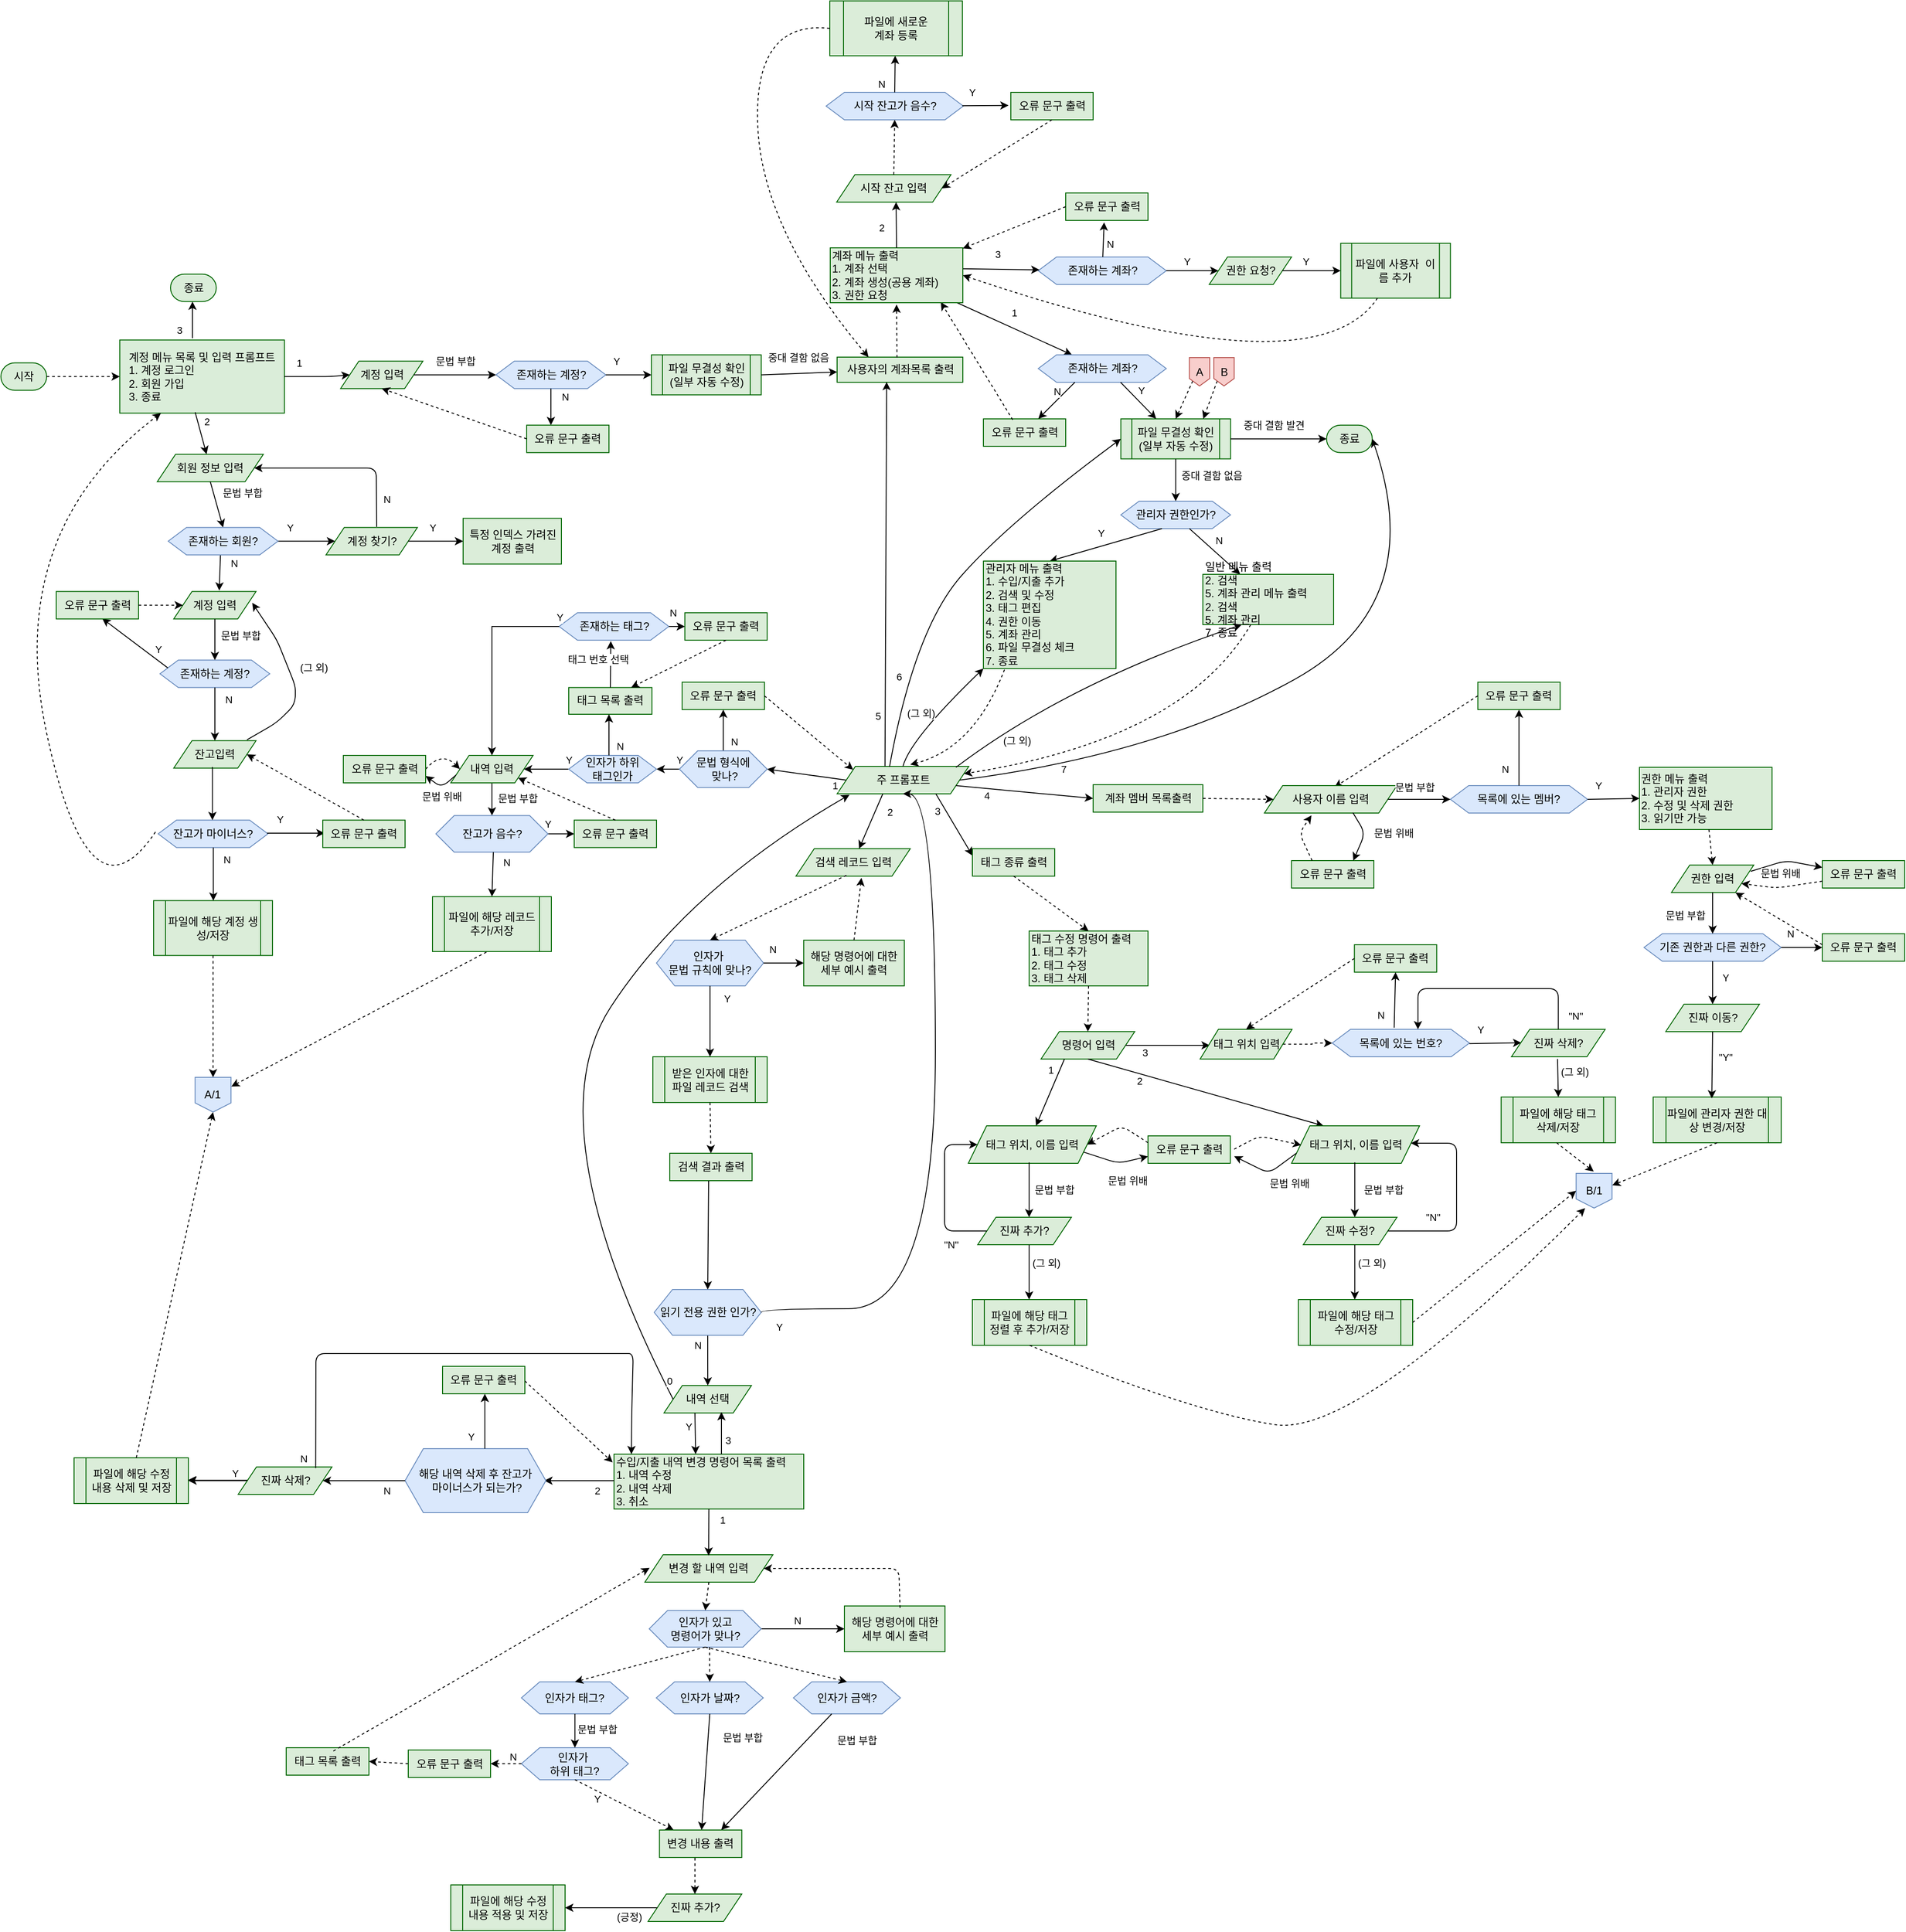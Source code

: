 <mxfile version="14.6.9" type="device"><diagram id="C5RBs43oDa-KdzZeNtuy" name="Page-1"><mxGraphModel dx="914" dy="505" grid="1" gridSize="10" guides="1" tooltips="1" connect="1" arrows="1" fold="1" page="1" pageScale="1" pageWidth="827" pageHeight="1169" math="0" shadow="0"><root><mxCell id="WIyWlLk6GJQsqaUBKTNV-0"/><mxCell id="WIyWlLk6GJQsqaUBKTNV-1" parent="WIyWlLk6GJQsqaUBKTNV-0"/><mxCell id="zgz44DTPX3L5lM_mKJ3A-1" value="시작" style="strokeWidth=1;html=1;shape=mxgraph.flowchart.terminator;whiteSpace=wrap;shadow=0;strokeColor=#006600;fillColor=#DAEDD9;" parent="WIyWlLk6GJQsqaUBKTNV-1" vertex="1"><mxGeometry x="168" y="895.75" width="50" height="30" as="geometry"/></mxCell><mxCell id="zgz44DTPX3L5lM_mKJ3A-3" value="계정 입력" style="shape=parallelogram;perimeter=parallelogramPerimeter;whiteSpace=wrap;html=1;fixedSize=1;shadow=0;fillColor=#DBEDD9;strokeColor=#006600;" parent="WIyWlLk6GJQsqaUBKTNV-1" vertex="1"><mxGeometry x="539.5" y="893.87" width="90" height="30" as="geometry"/></mxCell><mxCell id="zgz44DTPX3L5lM_mKJ3A-4" value="&lt;div style=&quot;text-align: justify&quot;&gt;&lt;span&gt;계정 메뉴 목록 및 입력 프롬프트&lt;/span&gt;&lt;/div&gt;&lt;div style=&quot;text-align: justify&quot;&gt;&lt;span&gt;1. 계정 로그인&lt;/span&gt;&lt;/div&gt;&lt;div style=&quot;text-align: justify&quot;&gt;&lt;span&gt;2. 회원 가입&lt;/span&gt;&lt;/div&gt;&lt;div style=&quot;text-align: justify&quot;&gt;&lt;span&gt;3. 종료&lt;/span&gt;&lt;/div&gt;" style="whiteSpace=wrap;html=1;shadow=0;strokeWidth=1;strokeColor=#006600;fillColor=#DAEDD9;" parent="WIyWlLk6GJQsqaUBKTNV-1" vertex="1"><mxGeometry x="298" y="870.75" width="180" height="80" as="geometry"/></mxCell><mxCell id="zgz44DTPX3L5lM_mKJ3A-5" value="" style="endArrow=classic;html=1;exitX=1;exitY=0.5;exitDx=0;exitDy=0;exitPerimeter=0;dashed=1;entryX=0;entryY=0.5;entryDx=0;entryDy=0;" parent="WIyWlLk6GJQsqaUBKTNV-1" source="zgz44DTPX3L5lM_mKJ3A-1" target="zgz44DTPX3L5lM_mKJ3A-4" edge="1"><mxGeometry width="50" height="50" relative="1" as="geometry"><mxPoint x="278" y="935.75" as="sourcePoint"/><mxPoint x="258" y="910.75" as="targetPoint"/></mxGeometry></mxCell><mxCell id="zgz44DTPX3L5lM_mKJ3A-9" value="1" style="endArrow=classic;html=1;exitX=1;exitY=0.5;exitDx=0;exitDy=0;entryX=0;entryY=0.5;entryDx=0;entryDy=0;" parent="WIyWlLk6GJQsqaUBKTNV-1" source="zgz44DTPX3L5lM_mKJ3A-4" target="zgz44DTPX3L5lM_mKJ3A-3" edge="1"><mxGeometry x="-0.556" y="15" width="50" height="50" relative="1" as="geometry"><mxPoint x="498" y="935.75" as="sourcePoint"/><mxPoint x="568" y="910.75" as="targetPoint"/><Array as="points"><mxPoint x="528" y="910.75"/></Array><mxPoint as="offset"/></mxGeometry></mxCell><mxCell id="zgz44DTPX3L5lM_mKJ3A-16" value="존재하는 계정?" style="shape=hexagon;perimeter=hexagonPerimeter2;whiteSpace=wrap;html=1;fixedSize=1;shadow=0;strokeWidth=1;strokeColor=#6c8ebf;fillColor=#dae8fc;" parent="WIyWlLk6GJQsqaUBKTNV-1" vertex="1"><mxGeometry x="709.5" y="893.87" width="120" height="30" as="geometry"/></mxCell><mxCell id="zgz44DTPX3L5lM_mKJ3A-18" value="문법 부합" style="endArrow=classic;html=1;exitX=1;exitY=0.5;exitDx=0;exitDy=0;entryX=0;entryY=0.5;entryDx=0;entryDy=0;" parent="WIyWlLk6GJQsqaUBKTNV-1" source="zgz44DTPX3L5lM_mKJ3A-3" target="zgz44DTPX3L5lM_mKJ3A-16" edge="1"><mxGeometry y="15" width="50" height="50" relative="1" as="geometry"><mxPoint x="619.5" y="933.87" as="sourcePoint"/><mxPoint x="709.5" y="933.87" as="targetPoint"/><Array as="points"/><mxPoint as="offset"/></mxGeometry></mxCell><mxCell id="zgz44DTPX3L5lM_mKJ3A-20" value="Y" style="endArrow=classic;html=1;exitX=1;exitY=0.5;exitDx=0;exitDy=0;entryX=0;entryY=0.5;entryDx=0;entryDy=0;" parent="WIyWlLk6GJQsqaUBKTNV-1" source="zgz44DTPX3L5lM_mKJ3A-16" target="8xS7vmOTqAQeP7-mzH4f-0" edge="1"><mxGeometry x="-0.556" y="15" width="50" height="50" relative="1" as="geometry"><mxPoint x="962" y="897" as="sourcePoint"/><mxPoint x="919.5" y="905" as="targetPoint"/><Array as="points"/><mxPoint as="offset"/></mxGeometry></mxCell><mxCell id="zgz44DTPX3L5lM_mKJ3A-21" value="사용자의 계좌목록 출력" style="rounded=0;whiteSpace=wrap;html=1;fillColor=#DBEDD9;strokeColor=#006600;" parent="WIyWlLk6GJQsqaUBKTNV-1" vertex="1"><mxGeometry x="1082.5" y="889.5" width="137.5" height="27.5" as="geometry"/></mxCell><mxCell id="zgz44DTPX3L5lM_mKJ3A-24" value="N" style="endArrow=classic;html=1;exitX=0.5;exitY=1;exitDx=0;exitDy=0;entryX=0.5;entryY=0;entryDx=0;entryDy=0;" parent="WIyWlLk6GJQsqaUBKTNV-1" source="zgz44DTPX3L5lM_mKJ3A-16" edge="1"><mxGeometry x="-0.556" y="15" width="50" height="50" relative="1" as="geometry"><mxPoint x="749.5" y="963.87" as="sourcePoint"/><mxPoint x="769.5" y="963.87" as="targetPoint"/><Array as="points"/><mxPoint as="offset"/></mxGeometry></mxCell><mxCell id="zgz44DTPX3L5lM_mKJ3A-25" value="오류 문구 출력" style="rounded=0;whiteSpace=wrap;html=1;strokeColor=#006600;fillColor=#DBEDD9;" parent="WIyWlLk6GJQsqaUBKTNV-1" vertex="1"><mxGeometry x="743" y="963.87" width="90" height="30" as="geometry"/></mxCell><mxCell id="zgz44DTPX3L5lM_mKJ3A-26" value="" style="endArrow=classic;html=1;exitX=0;exitY=0.5;exitDx=0;exitDy=0;entryX=0.5;entryY=1;entryDx=0;entryDy=0;dashed=1;" parent="WIyWlLk6GJQsqaUBKTNV-1" source="zgz44DTPX3L5lM_mKJ3A-25" target="zgz44DTPX3L5lM_mKJ3A-3" edge="1"><mxGeometry width="50" height="50" relative="1" as="geometry"><mxPoint x="724.5" y="978.87" as="sourcePoint"/><mxPoint x="819.5" y="943.87" as="targetPoint"/></mxGeometry></mxCell><mxCell id="x_Cf6PWvjSaSW8SoNHPD-0" value="1" style="endArrow=classic;html=1;" parent="WIyWlLk6GJQsqaUBKTNV-1" source="CN-Orflm6EL_8ZgSnpMy-25" target="x_Cf6PWvjSaSW8SoNHPD-1" edge="1"><mxGeometry x="-0.115" y="16" width="50" height="50" relative="1" as="geometry"><mxPoint x="1232.5" y="917" as="sourcePoint"/><mxPoint x="1302.5" y="903" as="targetPoint"/><Array as="points"/><mxPoint as="offset"/></mxGeometry></mxCell><mxCell id="x_Cf6PWvjSaSW8SoNHPD-1" value="존재하는 계좌?" style="shape=hexagon;perimeter=hexagonPerimeter2;whiteSpace=wrap;html=1;fixedSize=1;shadow=0;strokeWidth=1;strokeColor=#6c8ebf;fillColor=#dae8fc;" parent="WIyWlLk6GJQsqaUBKTNV-1" vertex="1"><mxGeometry x="1302.5" y="887" width="140" height="30" as="geometry"/></mxCell><mxCell id="x_Cf6PWvjSaSW8SoNHPD-2" value="Y" style="endArrow=classic;html=1;" parent="WIyWlLk6GJQsqaUBKTNV-1" target="x_Cf6PWvjSaSW8SoNHPD-12" edge="1"><mxGeometry x="-0.205" y="10" width="50" height="50" relative="1" as="geometry"><mxPoint x="1392.5" y="917" as="sourcePoint"/><mxPoint x="1522.5" y="902" as="targetPoint"/><Array as="points"/><mxPoint as="offset"/></mxGeometry></mxCell><mxCell id="x_Cf6PWvjSaSW8SoNHPD-3" value="관리자 권한인가?" style="shape=hexagon;perimeter=hexagonPerimeter2;whiteSpace=wrap;html=1;fixedSize=1;shadow=0;strokeWidth=1;strokeColor=#6c8ebf;fillColor=#dae8fc;" parent="WIyWlLk6GJQsqaUBKTNV-1" vertex="1"><mxGeometry x="1392.81" y="1046.996" width="120" height="30" as="geometry"/></mxCell><mxCell id="x_Cf6PWvjSaSW8SoNHPD-4" value="N" style="endArrow=classic;html=1;exitX=0.286;exitY=1;exitDx=0;exitDy=0;exitPerimeter=0;" parent="WIyWlLk6GJQsqaUBKTNV-1" source="x_Cf6PWvjSaSW8SoNHPD-1" target="x_Cf6PWvjSaSW8SoNHPD-5" edge="1"><mxGeometry x="-0.249" y="-7" width="50" height="50" relative="1" as="geometry"><mxPoint x="1452.5" y="912" as="sourcePoint"/><mxPoint x="1372.5" y="967" as="targetPoint"/><Array as="points"/><mxPoint as="offset"/></mxGeometry></mxCell><mxCell id="x_Cf6PWvjSaSW8SoNHPD-5" value="오류 문구 출력" style="rounded=0;whiteSpace=wrap;html=1;strokeColor=#006600;fillColor=#DBEDD9;" parent="WIyWlLk6GJQsqaUBKTNV-1" vertex="1"><mxGeometry x="1242.5" y="957" width="90" height="30" as="geometry"/></mxCell><mxCell id="x_Cf6PWvjSaSW8SoNHPD-7" value="" style="endArrow=classic;html=1;entryX=0.834;entryY=0.99;entryDx=0;entryDy=0;dashed=1;entryPerimeter=0;exitX=0.356;exitY=0.033;exitDx=0;exitDy=0;exitPerimeter=0;" parent="WIyWlLk6GJQsqaUBKTNV-1" source="x_Cf6PWvjSaSW8SoNHPD-5" target="CN-Orflm6EL_8ZgSnpMy-25" edge="1"><mxGeometry width="50" height="50" relative="1" as="geometry"><mxPoint x="1265.5" y="952" as="sourcePoint"/><mxPoint x="757.5" y="927" as="targetPoint"/><Array as="points"/></mxGeometry></mxCell><mxCell id="x_Cf6PWvjSaSW8SoNHPD-10" value="Y" style="endArrow=classic;html=1;exitX=0.375;exitY=1;exitDx=0;exitDy=0;entryX=0.5;entryY=0;entryDx=0;entryDy=0;" parent="WIyWlLk6GJQsqaUBKTNV-1" source="x_Cf6PWvjSaSW8SoNHPD-3" target="x_Cf6PWvjSaSW8SoNHPD-11" edge="1"><mxGeometry x="0.011" y="-13" width="50" height="50" relative="1" as="geometry"><mxPoint x="1387.81" y="1172.63" as="sourcePoint"/><mxPoint x="1242.504" y="1213.88" as="targetPoint"/><Array as="points"/><mxPoint x="-1" as="offset"/></mxGeometry></mxCell><mxCell id="x_Cf6PWvjSaSW8SoNHPD-11" value="관리자 메뉴 출력&lt;br&gt;1. 수입/지출 추가&lt;br&gt;2. 검색 및 수정&lt;br&gt;3. 태그 편집&lt;br&gt;4. 권한 이동&lt;br&gt;5. 계좌 관리&lt;br&gt;6. 파일 무결성 체크&lt;br&gt;7. 종료" style="rounded=0;whiteSpace=wrap;html=1;strokeColor=#006600;fillColor=#DBEDD9;align=left;" parent="WIyWlLk6GJQsqaUBKTNV-1" vertex="1"><mxGeometry x="1242.5" y="1112.5" width="145" height="117.5" as="geometry"/></mxCell><mxCell id="x_Cf6PWvjSaSW8SoNHPD-12" value="파일 무결성 확인(일부 자동 수정)" style="shape=process;whiteSpace=wrap;html=1;backgroundOutline=1;fillColor=#DBEDD9;strokeColor=#006600;" parent="WIyWlLk6GJQsqaUBKTNV-1" vertex="1"><mxGeometry x="1392.81" y="957" width="120" height="43.75" as="geometry"/></mxCell><mxCell id="x_Cf6PWvjSaSW8SoNHPD-14" value="중대 결함 발견" style="endArrow=classic;html=1;exitX=1;exitY=0.5;exitDx=0;exitDy=0;entryX=0;entryY=0.5;entryDx=0;entryDy=0;entryPerimeter=0;" parent="WIyWlLk6GJQsqaUBKTNV-1" source="x_Cf6PWvjSaSW8SoNHPD-12" target="x_Cf6PWvjSaSW8SoNHPD-15" edge="1"><mxGeometry x="-0.101" y="15" width="50" height="50" relative="1" as="geometry"><mxPoint x="1557.81" y="963.88" as="sourcePoint"/><mxPoint x="1628.81" y="963.877" as="targetPoint"/><Array as="points"/><mxPoint as="offset"/></mxGeometry></mxCell><mxCell id="x_Cf6PWvjSaSW8SoNHPD-15" value="종료" style="strokeWidth=1;html=1;shape=mxgraph.flowchart.terminator;whiteSpace=wrap;shadow=0;strokeColor=#006600;fillColor=#DAEDD9;" parent="WIyWlLk6GJQsqaUBKTNV-1" vertex="1"><mxGeometry x="1617.81" y="963.87" width="50" height="30" as="geometry"/></mxCell><mxCell id="x_Cf6PWvjSaSW8SoNHPD-16" value="중대 결함 없음" style="endArrow=classic;html=1;exitX=0.5;exitY=1;exitDx=0;exitDy=0;entryX=0.5;entryY=0;entryDx=0;entryDy=0;" parent="WIyWlLk6GJQsqaUBKTNV-1" source="x_Cf6PWvjSaSW8SoNHPD-12" target="x_Cf6PWvjSaSW8SoNHPD-3" edge="1"><mxGeometry x="-0.203" y="39" width="50" height="50" relative="1" as="geometry"><mxPoint x="1307.81" y="1093.88" as="sourcePoint"/><mxPoint x="1397.81" y="1094.606" as="targetPoint"/><Array as="points"/><mxPoint as="offset"/></mxGeometry></mxCell><mxCell id="x_Cf6PWvjSaSW8SoNHPD-19" value="주 프롬포트" style="shape=parallelogram;perimeter=parallelogramPerimeter;whiteSpace=wrap;html=1;fixedSize=1;shadow=0;fillColor=#DBEDD9;strokeColor=#006600;align=center;" parent="WIyWlLk6GJQsqaUBKTNV-1" vertex="1"><mxGeometry x="1082.5" y="1337" width="144" height="30" as="geometry"/></mxCell><mxCell id="x_Cf6PWvjSaSW8SoNHPD-20" value="N" style="endArrow=classic;html=1;exitX=0.625;exitY=1;exitDx=0;exitDy=0;" parent="WIyWlLk6GJQsqaUBKTNV-1" source="x_Cf6PWvjSaSW8SoNHPD-3" target="x_Cf6PWvjSaSW8SoNHPD-21" edge="1"><mxGeometry x="-0.124" y="12" width="50" height="50" relative="1" as="geometry"><mxPoint x="1486.5" y="1077" as="sourcePoint"/><mxPoint x="1711.81" y="1173.356" as="targetPoint"/><Array as="points"/><mxPoint as="offset"/></mxGeometry></mxCell><mxCell id="x_Cf6PWvjSaSW8SoNHPD-21" value="일반 메뉴 출력&lt;br&gt;2. 검색&lt;br&gt;5. 계좌 관리 메뉴 출력&lt;br&gt;2. 검색&lt;br&gt;5. 계좌 관리&lt;br&gt;7. 종료" style="rounded=0;whiteSpace=wrap;html=1;strokeColor=#006600;fillColor=#DBEDD9;align=left;" parent="WIyWlLk6GJQsqaUBKTNV-1" vertex="1"><mxGeometry x="1482.5" y="1127" width="143" height="55" as="geometry"/></mxCell><mxCell id="x_Cf6PWvjSaSW8SoNHPD-30" value="(그 외)" style="endArrow=classic;html=1;entryX=0.297;entryY=1;entryDx=0;entryDy=0;entryPerimeter=0;curved=1;" parent="WIyWlLk6GJQsqaUBKTNV-1" target="x_Cf6PWvjSaSW8SoNHPD-21" edge="1"><mxGeometry x="-0.598" y="-17" width="50" height="50" relative="1" as="geometry"><mxPoint x="1212.5" y="1338" as="sourcePoint"/><mxPoint x="1302.5" y="1157.726" as="targetPoint"/><Array as="points"><mxPoint x="1332.5" y="1247"/></Array><mxPoint as="offset"/></mxGeometry></mxCell><mxCell id="x_Cf6PWvjSaSW8SoNHPD-32" value="" style="endArrow=classic;html=1;exitX=0.159;exitY=1.01;exitDx=0;exitDy=0;exitPerimeter=0;dashed=1;curved=1;" parent="WIyWlLk6GJQsqaUBKTNV-1" source="x_Cf6PWvjSaSW8SoNHPD-11" edge="1"><mxGeometry width="50" height="50" relative="1" as="geometry"><mxPoint x="1232.5" y="1187" as="sourcePoint"/><mxPoint x="1162.5" y="1335" as="targetPoint"/><Array as="points"><mxPoint x="1232.5" y="1317"/></Array></mxGeometry></mxCell><mxCell id="x_Cf6PWvjSaSW8SoNHPD-33" value="" style="endArrow=classic;html=1;exitX=0.366;exitY=1;exitDx=0;exitDy=0;exitPerimeter=0;entryX=1;entryY=0.25;entryDx=0;entryDy=0;dashed=1;curved=1;" parent="WIyWlLk6GJQsqaUBKTNV-1" source="x_Cf6PWvjSaSW8SoNHPD-21" target="x_Cf6PWvjSaSW8SoNHPD-19" edge="1"><mxGeometry width="50" height="50" relative="1" as="geometry"><mxPoint x="1615.505" y="1335" as="sourcePoint"/><mxPoint x="1532.498" y="1471.99" as="targetPoint"/><Array as="points"><mxPoint x="1462.5" y="1307"/></Array></mxGeometry></mxCell><mxCell id="x_Cf6PWvjSaSW8SoNHPD-36" value="(그 외)" style="endArrow=classic;html=1;exitX=0.5;exitY=0;exitDx=0;exitDy=0;entryX=0;entryY=1;entryDx=0;entryDy=0;curved=1;" parent="WIyWlLk6GJQsqaUBKTNV-1" source="x_Cf6PWvjSaSW8SoNHPD-19" target="x_Cf6PWvjSaSW8SoNHPD-11" edge="1"><mxGeometry x="-0.178" y="12" width="50" height="50" relative="1" as="geometry"><mxPoint x="1221.127" y="1395.06" as="sourcePoint"/><mxPoint x="1545.565" y="1217" as="targetPoint"/><Array as="points"><mxPoint x="1162.5" y="1307"/></Array><mxPoint as="offset"/></mxGeometry></mxCell><mxCell id="x_Cf6PWvjSaSW8SoNHPD-37" value="1" style="endArrow=classic;html=1;entryX=1;entryY=0.5;entryDx=0;entryDy=0;exitX=0;exitY=0.5;exitDx=0;exitDy=0;" parent="WIyWlLk6GJQsqaUBKTNV-1" source="x_Cf6PWvjSaSW8SoNHPD-19" target="sHCYmEj9_zOOcAd7RE3w-20" edge="1"><mxGeometry x="-0.741" y="8" width="50" height="50" relative="1" as="geometry"><mxPoint x="1074.5" y="1333.87" as="sourcePoint"/><mxPoint x="1006" y="1336.87" as="targetPoint"/><Array as="points"/><mxPoint as="offset"/></mxGeometry></mxCell><mxCell id="x_Cf6PWvjSaSW8SoNHPD-56" value="2" style="endArrow=classic;html=1;exitX=0.347;exitY=1;exitDx=0;exitDy=0;exitPerimeter=0;" parent="WIyWlLk6GJQsqaUBKTNV-1" source="x_Cf6PWvjSaSW8SoNHPD-19" target="x_Cf6PWvjSaSW8SoNHPD-57" edge="1"><mxGeometry x="-0.541" y="15" width="50" height="50" relative="1" as="geometry"><mxPoint x="1105.016" y="1457" as="sourcePoint"/><mxPoint x="1085" y="1517" as="targetPoint"/><Array as="points"/><mxPoint as="offset"/></mxGeometry></mxCell><mxCell id="x_Cf6PWvjSaSW8SoNHPD-57" value="검색 레코드 입력" style="shape=parallelogram;perimeter=parallelogramPerimeter;whiteSpace=wrap;html=1;fixedSize=1;shadow=0;fillColor=#DBEDD9;strokeColor=#006600;align=center;" parent="WIyWlLk6GJQsqaUBKTNV-1" vertex="1"><mxGeometry x="1037.5" y="1427" width="125" height="30" as="geometry"/></mxCell><mxCell id="x_Cf6PWvjSaSW8SoNHPD-58" value="인자가&amp;nbsp;&lt;br&gt;문법 규칙에 맞나?" style="shape=hexagon;perimeter=hexagonPerimeter2;whiteSpace=wrap;html=1;fixedSize=1;shadow=0;strokeWidth=1;strokeColor=#6c8ebf;fillColor=#dae8fc;" parent="WIyWlLk6GJQsqaUBKTNV-1" vertex="1"><mxGeometry x="885" y="1527" width="117" height="50" as="geometry"/></mxCell><mxCell id="x_Cf6PWvjSaSW8SoNHPD-60" value="해당 명령어에 대한 세부 예시 출력" style="rounded=0;whiteSpace=wrap;html=1;strokeColor=#006600;fillColor=#DBEDD9;align=center;" parent="WIyWlLk6GJQsqaUBKTNV-1" vertex="1"><mxGeometry x="1046" y="1527" width="110" height="50" as="geometry"/></mxCell><mxCell id="x_Cf6PWvjSaSW8SoNHPD-61" value="N" style="endArrow=classic;html=1;exitX=1;exitY=0.5;exitDx=0;exitDy=0;entryX=0;entryY=0.5;entryDx=0;entryDy=0;" parent="WIyWlLk6GJQsqaUBKTNV-1" source="x_Cf6PWvjSaSW8SoNHPD-58" target="x_Cf6PWvjSaSW8SoNHPD-60" edge="1"><mxGeometry x="-0.556" y="15" width="50" height="50" relative="1" as="geometry"><mxPoint x="986" y="1627" as="sourcePoint"/><mxPoint x="1076" y="1627.726" as="targetPoint"/><Array as="points"/><mxPoint as="offset"/></mxGeometry></mxCell><mxCell id="x_Cf6PWvjSaSW8SoNHPD-62" value="" style="endArrow=classic;html=1;exitX=0.441;exitY=0.971;exitDx=0;exitDy=0;dashed=1;entryX=0.5;entryY=0;entryDx=0;entryDy=0;exitPerimeter=0;" parent="WIyWlLk6GJQsqaUBKTNV-1" source="x_Cf6PWvjSaSW8SoNHPD-57" target="x_Cf6PWvjSaSW8SoNHPD-58" edge="1"><mxGeometry width="50" height="50" relative="1" as="geometry"><mxPoint x="1053.5" y="1496.06" as="sourcePoint"/><mxPoint x="753.25" y="1606.06" as="targetPoint"/></mxGeometry></mxCell><mxCell id="x_Cf6PWvjSaSW8SoNHPD-64" value="" style="endArrow=classic;html=1;exitX=0.5;exitY=0;exitDx=0;exitDy=0;dashed=1;entryX=0.573;entryY=1.063;entryDx=0;entryDy=0;entryPerimeter=0;" parent="WIyWlLk6GJQsqaUBKTNV-1" source="x_Cf6PWvjSaSW8SoNHPD-60" target="x_Cf6PWvjSaSW8SoNHPD-57" edge="1"><mxGeometry width="50" height="50" relative="1" as="geometry"><mxPoint x="1112.5" y="1557" as="sourcePoint"/><mxPoint x="1102.5" y="1547" as="targetPoint"/></mxGeometry></mxCell><mxCell id="x_Cf6PWvjSaSW8SoNHPD-72" value="받은 인자에 대한 파일 레코드 검색" style="shape=process;whiteSpace=wrap;html=1;backgroundOutline=1;fillColor=#DBEDD9;strokeColor=#006600;align=center;" parent="WIyWlLk6GJQsqaUBKTNV-1" vertex="1"><mxGeometry x="881" y="1654.5" width="125" height="50" as="geometry"/></mxCell><mxCell id="x_Cf6PWvjSaSW8SoNHPD-73" value="검색 결과 출력" style="rounded=0;whiteSpace=wrap;html=1;strokeColor=#006600;fillColor=#DBEDD9;align=center;" parent="WIyWlLk6GJQsqaUBKTNV-1" vertex="1"><mxGeometry x="899.5" y="1760" width="90" height="30" as="geometry"/></mxCell><mxCell id="x_Cf6PWvjSaSW8SoNHPD-74" value="" style="endArrow=classic;html=1;exitX=0.5;exitY=1;exitDx=0;exitDy=0;dashed=1;entryX=0.5;entryY=0;entryDx=0;entryDy=0;" parent="WIyWlLk6GJQsqaUBKTNV-1" source="x_Cf6PWvjSaSW8SoNHPD-72" target="x_Cf6PWvjSaSW8SoNHPD-73" edge="1"><mxGeometry width="50" height="50" relative="1" as="geometry"><mxPoint x="1126" y="1900.17" as="sourcePoint"/><mxPoint x="1017.111" y="1831.003" as="targetPoint"/></mxGeometry></mxCell><mxCell id="x_Cf6PWvjSaSW8SoNHPD-124" value="3" style="endArrow=classic;html=1;entryX=0;entryY=0.25;entryDx=0;entryDy=0;exitX=0.75;exitY=1;exitDx=0;exitDy=0;" parent="WIyWlLk6GJQsqaUBKTNV-1" source="x_Cf6PWvjSaSW8SoNHPD-19" target="x_Cf6PWvjSaSW8SoNHPD-125" edge="1"><mxGeometry x="-0.545" y="-9" width="50" height="50" relative="1" as="geometry"><mxPoint x="1471.5" y="1592" as="sourcePoint"/><mxPoint x="1356.5" y="1532" as="targetPoint"/><Array as="points"/><mxPoint y="-1" as="offset"/></mxGeometry></mxCell><mxCell id="x_Cf6PWvjSaSW8SoNHPD-125" value="태그 종류 출력" style="rounded=0;whiteSpace=wrap;html=1;strokeColor=#006600;fillColor=#DBEDD9;align=center;" parent="WIyWlLk6GJQsqaUBKTNV-1" vertex="1"><mxGeometry x="1230.5" y="1427" width="90" height="30" as="geometry"/></mxCell><mxCell id="x_Cf6PWvjSaSW8SoNHPD-164" value="4" style="endArrow=classic;html=1;entryX=0;entryY=0.5;entryDx=0;entryDy=0;exitX=1;exitY=0.75;exitDx=0;exitDy=0;" parent="WIyWlLk6GJQsqaUBKTNV-1" source="x_Cf6PWvjSaSW8SoNHPD-19" target="x_Cf6PWvjSaSW8SoNHPD-165" edge="1"><mxGeometry x="-0.545" y="-9" width="50" height="50" relative="1" as="geometry"><mxPoint x="1200.5" y="1377" as="sourcePoint"/><mxPoint x="1366.5" y="1542" as="targetPoint"/><Array as="points"/><mxPoint y="-1" as="offset"/></mxGeometry></mxCell><mxCell id="x_Cf6PWvjSaSW8SoNHPD-165" value="계좌 멤버 목록출력" style="rounded=0;whiteSpace=wrap;html=1;strokeColor=#006600;fillColor=#DBEDD9;align=center;" parent="WIyWlLk6GJQsqaUBKTNV-1" vertex="1"><mxGeometry x="1362.5" y="1357" width="120" height="30" as="geometry"/></mxCell><mxCell id="x_Cf6PWvjSaSW8SoNHPD-166" value="목록에 있는 멤버?" style="shape=hexagon;perimeter=hexagonPerimeter2;whiteSpace=wrap;html=1;fixedSize=1;shadow=0;strokeWidth=1;strokeColor=#6c8ebf;fillColor=#dae8fc;" parent="WIyWlLk6GJQsqaUBKTNV-1" vertex="1"><mxGeometry x="1753.25" y="1358" width="150" height="30" as="geometry"/></mxCell><mxCell id="x_Cf6PWvjSaSW8SoNHPD-168" value="N" style="endArrow=classic;html=1;entryX=0.5;entryY=1;entryDx=0;entryDy=0;exitX=0.5;exitY=0;exitDx=0;exitDy=0;" parent="WIyWlLk6GJQsqaUBKTNV-1" source="x_Cf6PWvjSaSW8SoNHPD-166" target="x_Cf6PWvjSaSW8SoNHPD-169" edge="1"><mxGeometry x="-0.556" y="15" width="50" height="50" relative="1" as="geometry"><mxPoint x="1829.81" y="1304" as="sourcePoint"/><mxPoint x="1894.81" y="1294" as="targetPoint"/><Array as="points"/><mxPoint as="offset"/></mxGeometry></mxCell><mxCell id="x_Cf6PWvjSaSW8SoNHPD-169" value="오류 문구 출력" style="rounded=0;whiteSpace=wrap;html=1;strokeColor=#006600;fillColor=#DBEDD9;" parent="WIyWlLk6GJQsqaUBKTNV-1" vertex="1"><mxGeometry x="1783.25" y="1244.87" width="90" height="30" as="geometry"/></mxCell><mxCell id="x_Cf6PWvjSaSW8SoNHPD-170" value="" style="endArrow=classic;html=1;exitX=0;exitY=0.5;exitDx=0;exitDy=0;dashed=1;entryX=0.529;entryY=0.057;entryDx=0;entryDy=0;entryPerimeter=0;" parent="WIyWlLk6GJQsqaUBKTNV-1" source="x_Cf6PWvjSaSW8SoNHPD-169" target="95dKAm7s6vlgWOuYwU1y-0" edge="1"><mxGeometry width="50" height="50" relative="1" as="geometry"><mxPoint x="1572.54" y="1307" as="sourcePoint"/><mxPoint x="1670" y="1357" as="targetPoint"/></mxGeometry></mxCell><mxCell id="x_Cf6PWvjSaSW8SoNHPD-172" value="진짜 이동?" style="shape=parallelogram;perimeter=parallelogramPerimeter;whiteSpace=wrap;html=1;fixedSize=1;shadow=0;fillColor=#DBEDD9;strokeColor=#006600;" parent="WIyWlLk6GJQsqaUBKTNV-1" vertex="1"><mxGeometry x="1988.75" y="1597" width="102.5" height="30" as="geometry"/></mxCell><mxCell id="x_Cf6PWvjSaSW8SoNHPD-175" value="파일에 관리자 권한 대상 변경/저장" style="shape=process;whiteSpace=wrap;html=1;backgroundOutline=1;fillColor=#DBEDD9;strokeColor=#006600;align=center;" parent="WIyWlLk6GJQsqaUBKTNV-1" vertex="1"><mxGeometry x="1975" y="1698.52" width="140" height="50" as="geometry"/></mxCell><mxCell id="x_Cf6PWvjSaSW8SoNHPD-176" value="&quot;Y&quot;" style="endArrow=classic;html=1;exitX=0.5;exitY=1;exitDx=0;exitDy=0;entryX=0.458;entryY=0.03;entryDx=0;entryDy=0;entryPerimeter=0;" parent="WIyWlLk6GJQsqaUBKTNV-1" source="x_Cf6PWvjSaSW8SoNHPD-172" target="x_Cf6PWvjSaSW8SoNHPD-175" edge="1"><mxGeometry x="-0.231" y="14" width="50" height="50" relative="1" as="geometry"><mxPoint x="1892.75" y="1722.52" as="sourcePoint"/><mxPoint x="1974" y="1722.52" as="targetPoint"/><Array as="points"/><mxPoint as="offset"/></mxGeometry></mxCell><mxCell id="x_Cf6PWvjSaSW8SoNHPD-178" value="변경 할 내역 입력" style="shape=parallelogram;perimeter=parallelogramPerimeter;whiteSpace=wrap;html=1;fixedSize=1;shadow=0;fillColor=#DBEDD9;strokeColor=#006600;align=center;" parent="WIyWlLk6GJQsqaUBKTNV-1" vertex="1"><mxGeometry x="872.25" y="2199" width="140" height="30" as="geometry"/></mxCell><mxCell id="x_Cf6PWvjSaSW8SoNHPD-181" value="" style="endArrow=classic;html=1;dashed=1;entryX=0.5;entryY=0;entryDx=0;entryDy=0;exitX=0.5;exitY=1;exitDx=0;exitDy=0;" parent="WIyWlLk6GJQsqaUBKTNV-1" source="x_Cf6PWvjSaSW8SoNHPD-178" target="RvVMrMdQ66BNujmowqiW-4" edge="1"><mxGeometry width="50" height="50" relative="1" as="geometry"><mxPoint x="820" y="2420" as="sourcePoint"/><mxPoint x="683.07" y="1731.21" as="targetPoint"/></mxGeometry></mxCell><mxCell id="x_Cf6PWvjSaSW8SoNHPD-182" value="해당 명령어에 대한 세부 예시 출력" style="rounded=0;whiteSpace=wrap;html=1;strokeColor=#006600;fillColor=#DBEDD9;align=center;" parent="WIyWlLk6GJQsqaUBKTNV-1" vertex="1"><mxGeometry x="1090.5" y="2255" width="110" height="50" as="geometry"/></mxCell><mxCell id="x_Cf6PWvjSaSW8SoNHPD-183" value="N" style="endArrow=classic;html=1;exitX=1;exitY=0.5;exitDx=0;exitDy=0;" parent="WIyWlLk6GJQsqaUBKTNV-1" source="RvVMrMdQ66BNujmowqiW-4" target="x_Cf6PWvjSaSW8SoNHPD-182" edge="1"><mxGeometry x="-0.128" y="9" width="50" height="50" relative="1" as="geometry"><mxPoint x="684" y="2180" as="sourcePoint"/><mxPoint x="758" y="2255.726" as="targetPoint"/><Array as="points"/><mxPoint as="offset"/></mxGeometry></mxCell><mxCell id="x_Cf6PWvjSaSW8SoNHPD-184" value="" style="endArrow=classic;html=1;exitX=0.553;exitY=0.043;exitDx=0;exitDy=0;dashed=1;entryX=1;entryY=0.5;entryDx=0;entryDy=0;exitPerimeter=0;" parent="WIyWlLk6GJQsqaUBKTNV-1" source="x_Cf6PWvjSaSW8SoNHPD-182" target="x_Cf6PWvjSaSW8SoNHPD-178" edge="1"><mxGeometry width="50" height="50" relative="1" as="geometry"><mxPoint x="744" y="1561.35" as="sourcePoint"/><mxPoint x="650" y="2200" as="targetPoint"/><Array as="points"><mxPoint x="1150" y="2214"/></Array></mxGeometry></mxCell><mxCell id="x_Cf6PWvjSaSW8SoNHPD-188" value="진짜 추가?" style="shape=parallelogram;perimeter=parallelogramPerimeter;whiteSpace=wrap;html=1;fixedSize=1;shadow=0;fillColor=#DBEDD9;strokeColor=#006600;" parent="WIyWlLk6GJQsqaUBKTNV-1" vertex="1"><mxGeometry x="875.75" y="2570" width="102.5" height="30" as="geometry"/></mxCell><mxCell id="x_Cf6PWvjSaSW8SoNHPD-190" value="파일에 해당 수정 내용 적용 및 저장" style="shape=process;whiteSpace=wrap;html=1;backgroundOutline=1;fillColor=#DBEDD9;strokeColor=#006600;align=center;" parent="WIyWlLk6GJQsqaUBKTNV-1" vertex="1"><mxGeometry x="660" y="2560" width="125" height="50" as="geometry"/></mxCell><mxCell id="x_Cf6PWvjSaSW8SoNHPD-191" value="(긍정)" style="endArrow=classic;html=1;exitX=0;exitY=0.5;exitDx=0;exitDy=0;" parent="WIyWlLk6GJQsqaUBKTNV-1" source="x_Cf6PWvjSaSW8SoNHPD-188" target="x_Cf6PWvjSaSW8SoNHPD-190" edge="1"><mxGeometry x="-0.385" y="10" width="50" height="50" relative="1" as="geometry"><mxPoint x="932" y="2145" as="sourcePoint"/><mxPoint x="1022" y="2145.726" as="targetPoint"/><Array as="points"/><mxPoint as="offset"/></mxGeometry></mxCell><mxCell id="x_Cf6PWvjSaSW8SoNHPD-195" value="2" style="endArrow=classic;html=1;exitX=0.458;exitY=0.987;exitDx=0;exitDy=0;exitPerimeter=0;" parent="WIyWlLk6GJQsqaUBKTNV-1" source="zgz44DTPX3L5lM_mKJ3A-4" target="x_Cf6PWvjSaSW8SoNHPD-211" edge="1"><mxGeometry x="-0.447" y="9" width="50" height="50" relative="1" as="geometry"><mxPoint x="376.5" y="1002.62" as="sourcePoint"/><mxPoint x="395.5" y="1015.75" as="targetPoint"/><Array as="points"/><mxPoint as="offset"/></mxGeometry></mxCell><mxCell id="x_Cf6PWvjSaSW8SoNHPD-197" value="계정 입력" style="shape=parallelogram;perimeter=parallelogramPerimeter;whiteSpace=wrap;html=1;fixedSize=1;shadow=0;fillColor=#DBEDD9;strokeColor=#006600;" parent="WIyWlLk6GJQsqaUBKTNV-1" vertex="1"><mxGeometry x="357.0" y="1145.75" width="90" height="30" as="geometry"/></mxCell><mxCell id="x_Cf6PWvjSaSW8SoNHPD-198" value="존재하는 계정?" style="shape=hexagon;perimeter=hexagonPerimeter2;whiteSpace=wrap;html=1;fixedSize=1;shadow=0;strokeWidth=1;strokeColor=#6c8ebf;fillColor=#dae8fc;" parent="WIyWlLk6GJQsqaUBKTNV-1" vertex="1"><mxGeometry x="342" y="1220.75" width="120" height="30" as="geometry"/></mxCell><mxCell id="x_Cf6PWvjSaSW8SoNHPD-199" value="문법 부합" style="endArrow=classic;html=1;exitX=0.5;exitY=1;exitDx=0;exitDy=0;entryX=0.5;entryY=0;entryDx=0;entryDy=0;" parent="WIyWlLk6GJQsqaUBKTNV-1" source="x_Cf6PWvjSaSW8SoNHPD-197" target="x_Cf6PWvjSaSW8SoNHPD-198" edge="1"><mxGeometry x="-0.211" y="28" width="50" height="50" relative="1" as="geometry"><mxPoint x="250.0" y="1249.38" as="sourcePoint"/><mxPoint x="340" y="1274.38" as="targetPoint"/><Array as="points"/><mxPoint as="offset"/></mxGeometry></mxCell><mxCell id="x_Cf6PWvjSaSW8SoNHPD-200" value="Y" style="endArrow=classic;html=1;exitX=0;exitY=0.25;exitDx=0;exitDy=0;entryX=0.56;entryY=0.986;entryDx=0;entryDy=0;entryPerimeter=0;" parent="WIyWlLk6GJQsqaUBKTNV-1" source="x_Cf6PWvjSaSW8SoNHPD-198" target="x_Cf6PWvjSaSW8SoNHPD-201" edge="1"><mxGeometry x="-0.538" y="-10" width="50" height="50" relative="1" as="geometry"><mxPoint x="248.5" y="1133.88" as="sourcePoint"/><mxPoint x="293.5" y="1184.38" as="targetPoint"/><Array as="points"/><mxPoint as="offset"/></mxGeometry></mxCell><mxCell id="x_Cf6PWvjSaSW8SoNHPD-201" value="오류 문구 출력" style="rounded=0;whiteSpace=wrap;html=1;strokeColor=#006600;fillColor=#DBEDD9;" parent="WIyWlLk6GJQsqaUBKTNV-1" vertex="1"><mxGeometry x="228.5" y="1145.75" width="90" height="30" as="geometry"/></mxCell><mxCell id="x_Cf6PWvjSaSW8SoNHPD-202" value="" style="endArrow=classic;html=1;exitX=1;exitY=0.5;exitDx=0;exitDy=0;dashed=1;entryX=0;entryY=0.5;entryDx=0;entryDy=0;" parent="WIyWlLk6GJQsqaUBKTNV-1" source="x_Cf6PWvjSaSW8SoNHPD-201" target="x_Cf6PWvjSaSW8SoNHPD-197" edge="1"><mxGeometry width="50" height="50" relative="1" as="geometry"><mxPoint x="248.5" y="1169.38" as="sourcePoint"/><mxPoint x="343.5" y="1133.88" as="targetPoint"/></mxGeometry></mxCell><mxCell id="x_Cf6PWvjSaSW8SoNHPD-203" value="N" style="endArrow=classic;html=1;" parent="WIyWlLk6GJQsqaUBKTNV-1" source="x_Cf6PWvjSaSW8SoNHPD-198" target="x_Cf6PWvjSaSW8SoNHPD-206" edge="1"><mxGeometry x="-0.556" y="15" width="50" height="50" relative="1" as="geometry"><mxPoint x="320" y="1298.88" as="sourcePoint"/><mxPoint x="404" y="1308.88" as="targetPoint"/><Array as="points"/><mxPoint as="offset"/></mxGeometry></mxCell><mxCell id="x_Cf6PWvjSaSW8SoNHPD-206" value="잔고입력" style="shape=parallelogram;perimeter=parallelogramPerimeter;whiteSpace=wrap;html=1;fixedSize=1;shadow=0;fillColor=#DBEDD9;strokeColor=#006600;" parent="WIyWlLk6GJQsqaUBKTNV-1" vertex="1"><mxGeometry x="357" y="1308.88" width="90" height="30" as="geometry"/></mxCell><mxCell id="x_Cf6PWvjSaSW8SoNHPD-208" value="파일에 해당 계정 생성/저장" style="shape=process;whiteSpace=wrap;html=1;backgroundOutline=1;fillColor=#DBEDD9;strokeColor=#006600;align=center;" parent="WIyWlLk6GJQsqaUBKTNV-1" vertex="1"><mxGeometry x="335" y="1483.75" width="130" height="60" as="geometry"/></mxCell><mxCell id="x_Cf6PWvjSaSW8SoNHPD-209" value="(그 외)" style="endArrow=classic;html=1;exitX=0.89;exitY=-0.033;exitDx=0;exitDy=0;entryX=0.954;entryY=0.414;entryDx=0;entryDy=0;exitPerimeter=0;entryPerimeter=0;" parent="WIyWlLk6GJQsqaUBKTNV-1" source="x_Cf6PWvjSaSW8SoNHPD-206" target="x_Cf6PWvjSaSW8SoNHPD-197" edge="1"><mxGeometry x="0.031" y="-26" width="50" height="50" relative="1" as="geometry"><mxPoint x="480" y="1226.88" as="sourcePoint"/><mxPoint x="480" y="1271.88" as="targetPoint"/><Array as="points"><mxPoint x="470" y="1288.88"/><mxPoint x="490" y="1268.88"/><mxPoint x="490" y="1248.88"/><mxPoint x="470" y="1198.88"/></Array><mxPoint as="offset"/></mxGeometry></mxCell><mxCell id="x_Cf6PWvjSaSW8SoNHPD-211" value="회원 정보 입력" style="shape=parallelogram;perimeter=parallelogramPerimeter;whiteSpace=wrap;html=1;fixedSize=1;shadow=0;fillColor=#DBEDD9;strokeColor=#006600;" parent="WIyWlLk6GJQsqaUBKTNV-1" vertex="1"><mxGeometry x="339" y="995.75" width="116" height="30" as="geometry"/></mxCell><mxCell id="x_Cf6PWvjSaSW8SoNHPD-214" value="문법 부합" style="endArrow=classic;html=1;exitX=0.5;exitY=1;exitDx=0;exitDy=0;entryX=0.5;entryY=0;entryDx=0;entryDy=0;" parent="WIyWlLk6GJQsqaUBKTNV-1" source="x_Cf6PWvjSaSW8SoNHPD-211" target="2GIx3httzMO7xURHUovo-0" edge="1"><mxGeometry x="-0.2" y="30" width="50" height="50" relative="1" as="geometry"><mxPoint x="566.0" y="937.12" as="sourcePoint"/><mxPoint x="409" y="1075.75" as="targetPoint"/><Array as="points"/><mxPoint as="offset"/></mxGeometry></mxCell><mxCell id="x_Cf6PWvjSaSW8SoNHPD-215" value="Y" style="endArrow=classic;html=1;exitX=1;exitY=0.5;exitDx=0;exitDy=0;" parent="WIyWlLk6GJQsqaUBKTNV-1" target="x_Cf6PWvjSaSW8SoNHPD-216" edge="1"><mxGeometry x="-0.556" y="15" width="50" height="50" relative="1" as="geometry"><mxPoint x="469" y="1090.75" as="sourcePoint"/><mxPoint x="532" y="1090.75" as="targetPoint"/><Array as="points"/><mxPoint as="offset"/></mxGeometry></mxCell><mxCell id="x_Cf6PWvjSaSW8SoNHPD-216" value="계정 찾기?" style="shape=parallelogram;perimeter=parallelogramPerimeter;whiteSpace=wrap;html=1;fixedSize=1;shadow=0;fillColor=#DBEDD9;strokeColor=#006600;" parent="WIyWlLk6GJQsqaUBKTNV-1" vertex="1"><mxGeometry x="523.5" y="1075.75" width="100" height="30" as="geometry"/></mxCell><mxCell id="x_Cf6PWvjSaSW8SoNHPD-217" value="특정 인덱스 가려진 계정 출력" style="rounded=0;whiteSpace=wrap;html=1;strokeColor=#006600;fillColor=#DBEDD9;" parent="WIyWlLk6GJQsqaUBKTNV-1" vertex="1"><mxGeometry x="673.5" y="1065.75" width="107.5" height="50" as="geometry"/></mxCell><mxCell id="x_Cf6PWvjSaSW8SoNHPD-220" value="N" style="endArrow=classic;html=1;entryX=1;entryY=0.5;entryDx=0;entryDy=0;" parent="WIyWlLk6GJQsqaUBKTNV-1" target="x_Cf6PWvjSaSW8SoNHPD-211" edge="1"><mxGeometry x="-0.699" y="-11" width="50" height="50" relative="1" as="geometry"><mxPoint x="579" y="1075" as="sourcePoint"/><mxPoint x="467" y="1038.25" as="targetPoint"/><Array as="points"><mxPoint x="578.5" y="1010.75"/></Array><mxPoint as="offset"/></mxGeometry></mxCell><mxCell id="vjBLvDUGXP7LNab1vzcx-3" value="Y" style="endArrow=classic;html=1;exitX=1;exitY=0.5;exitDx=0;exitDy=0;entryX=0;entryY=0.5;entryDx=0;entryDy=0;" parent="WIyWlLk6GJQsqaUBKTNV-1" source="x_Cf6PWvjSaSW8SoNHPD-216" target="x_Cf6PWvjSaSW8SoNHPD-217" edge="1"><mxGeometry x="-0.117" y="15" width="50" height="50" relative="1" as="geometry"><mxPoint x="480.5" y="1100.75" as="sourcePoint"/><mxPoint x="543.5" y="1100.75" as="targetPoint"/><Array as="points"/><mxPoint as="offset"/></mxGeometry></mxCell><mxCell id="vjBLvDUGXP7LNab1vzcx-4" value="N" style="endArrow=classic;html=1;exitX=0.476;exitY=0.986;exitDx=0;exitDy=0;entryX=0.553;entryY=-0.033;entryDx=0;entryDy=0;entryPerimeter=0;exitPerimeter=0;" parent="WIyWlLk6GJQsqaUBKTNV-1" source="2GIx3httzMO7xURHUovo-0" target="x_Cf6PWvjSaSW8SoNHPD-197" edge="1"><mxGeometry x="-0.556" y="15" width="50" height="50" relative="1" as="geometry"><mxPoint x="409" y="1105.75" as="sourcePoint"/><mxPoint x="469" y="1150.25" as="targetPoint"/><Array as="points"/><mxPoint as="offset"/></mxGeometry></mxCell><mxCell id="2GIx3httzMO7xURHUovo-0" value="존재하는 회원?" style="shape=hexagon;perimeter=hexagonPerimeter2;whiteSpace=wrap;html=1;fixedSize=1;shadow=0;strokeWidth=1;strokeColor=#6c8ebf;fillColor=#dae8fc;" parent="WIyWlLk6GJQsqaUBKTNV-1" vertex="1"><mxGeometry x="351" y="1075.75" width="120" height="30" as="geometry"/></mxCell><mxCell id="u0i2hWQGGcBEPmj66ae9-6" value="내역 선택" style="shape=parallelogram;perimeter=parallelogramPerimeter;whiteSpace=wrap;html=1;fixedSize=1;shadow=0;fillColor=#DBEDD9;strokeColor=#006600;" parent="WIyWlLk6GJQsqaUBKTNV-1" vertex="1"><mxGeometry x="893.17" y="2014" width="95.66" height="30" as="geometry"/></mxCell><mxCell id="M__AXsCam3wAIkCx1Pit-0" value="Y" style="endArrow=classic;html=1;exitX=0.5;exitY=1;exitDx=0;exitDy=0;" parent="WIyWlLk6GJQsqaUBKTNV-1" edge="1"><mxGeometry x="-0.339" y="-7" width="50" height="50" relative="1" as="geometry"><mxPoint x="927" y="2044" as="sourcePoint"/><mxPoint x="927.75" y="2089" as="targetPoint"/><Array as="points"/><mxPoint as="offset"/></mxGeometry></mxCell><mxCell id="M__AXsCam3wAIkCx1Pit-3" value="&lt;div&gt;수입/지출 내역 변경 명령어 목록 출력&lt;/div&gt;&lt;div&gt;1. 내역 수정&lt;/div&gt;&lt;div&gt;2. 내역 삭제&lt;/div&gt;&lt;div&gt;3. 취소&lt;/div&gt;" style="rounded=0;whiteSpace=wrap;html=1;strokeColor=#006600;fillColor=#DBEDD9;align=left;" parent="WIyWlLk6GJQsqaUBKTNV-1" vertex="1"><mxGeometry x="838.5" y="2089" width="207.5" height="60" as="geometry"/></mxCell><mxCell id="M__AXsCam3wAIkCx1Pit-5" value="1" style="endArrow=classic;html=1;exitX=0.5;exitY=1;exitDx=0;exitDy=0;" parent="WIyWlLk6GJQsqaUBKTNV-1" source="M__AXsCam3wAIkCx1Pit-3" edge="1"><mxGeometry x="-0.556" y="15" width="50" height="50" relative="1" as="geometry"><mxPoint x="878.5" y="2199" as="sourcePoint"/><mxPoint x="942" y="2200" as="targetPoint"/><Array as="points"/><mxPoint as="offset"/></mxGeometry></mxCell><mxCell id="CN-Orflm6EL_8ZgSnpMy-9" value="3" style="endArrow=classic;html=1;" parent="WIyWlLk6GJQsqaUBKTNV-1" edge="1"><mxGeometry x="-0.339" y="-7" width="50" height="50" relative="1" as="geometry"><mxPoint x="956" y="2089" as="sourcePoint"/><mxPoint x="956" y="2043" as="targetPoint"/><Array as="points"/><mxPoint as="offset"/></mxGeometry></mxCell><mxCell id="CN-Orflm6EL_8ZgSnpMy-10" value="2" style="endArrow=classic;html=1;exitX=0;exitY=0.5;exitDx=0;exitDy=0;entryX=1;entryY=0.5;entryDx=0;entryDy=0;" parent="WIyWlLk6GJQsqaUBKTNV-1" edge="1"><mxGeometry x="-0.51" y="11" width="50" height="50" relative="1" as="geometry"><mxPoint x="838.75" y="2118" as="sourcePoint"/><mxPoint x="762.25" y="2118" as="targetPoint"/><Array as="points"/><mxPoint as="offset"/></mxGeometry></mxCell><mxCell id="CN-Orflm6EL_8ZgSnpMy-12" value="해당 내역 삭제 후 잔고가&lt;br&gt;&amp;nbsp;마이너스가 되는가?" style="shape=hexagon;perimeter=hexagonPerimeter2;whiteSpace=wrap;html=1;fixedSize=1;shadow=0;strokeWidth=1;strokeColor=#6c8ebf;fillColor=#dae8fc;" parent="WIyWlLk6GJQsqaUBKTNV-1" vertex="1"><mxGeometry x="610" y="2083" width="154" height="70" as="geometry"/></mxCell><mxCell id="CN-Orflm6EL_8ZgSnpMy-13" value="Y" style="endArrow=classic;html=1;" parent="WIyWlLk6GJQsqaUBKTNV-1" edge="1"><mxGeometry x="-0.556" y="15" width="50" height="50" relative="1" as="geometry"><mxPoint x="697.25" y="2083" as="sourcePoint"/><mxPoint x="697.25" y="2023" as="targetPoint"/><Array as="points"/><mxPoint as="offset"/></mxGeometry></mxCell><mxCell id="CN-Orflm6EL_8ZgSnpMy-14" value="오류 문구 출력" style="rounded=0;whiteSpace=wrap;html=1;strokeColor=#006600;fillColor=#DBEDD9;" parent="WIyWlLk6GJQsqaUBKTNV-1" vertex="1"><mxGeometry x="651" y="1993" width="90" height="30" as="geometry"/></mxCell><mxCell id="CN-Orflm6EL_8ZgSnpMy-15" value="" style="endArrow=classic;html=1;exitX=0.5;exitY=0;exitDx=0;exitDy=0;dashed=1;entryX=-0.007;entryY=0.15;entryDx=0;entryDy=0;entryPerimeter=0;" parent="WIyWlLk6GJQsqaUBKTNV-1" target="M__AXsCam3wAIkCx1Pit-3" edge="1"><mxGeometry width="50" height="50" relative="1" as="geometry"><mxPoint x="741" y="2009" as="sourcePoint"/><mxPoint x="749.125" y="1940.89" as="targetPoint"/></mxGeometry></mxCell><mxCell id="CN-Orflm6EL_8ZgSnpMy-16" value="N" style="endArrow=classic;html=1;entryX=1;entryY=0.5;entryDx=0;entryDy=0;exitX=0;exitY=0.5;exitDx=0;exitDy=0;" parent="WIyWlLk6GJQsqaUBKTNV-1" source="CN-Orflm6EL_8ZgSnpMy-12" target="CN-Orflm6EL_8ZgSnpMy-17" edge="1"><mxGeometry x="-0.556" y="11" width="50" height="50" relative="1" as="geometry"><mxPoint x="600" y="2118" as="sourcePoint"/><mxPoint x="554.25" y="2119" as="targetPoint"/><Array as="points"/><mxPoint as="offset"/></mxGeometry></mxCell><mxCell id="CN-Orflm6EL_8ZgSnpMy-21" value="" style="edgeStyle=orthogonalEdgeStyle;rounded=0;orthogonalLoop=1;jettySize=auto;html=1;" parent="WIyWlLk6GJQsqaUBKTNV-1" source="CN-Orflm6EL_8ZgSnpMy-17" target="CN-Orflm6EL_8ZgSnpMy-19" edge="1"><mxGeometry relative="1" as="geometry"/></mxCell><mxCell id="CN-Orflm6EL_8ZgSnpMy-17" value="진짜 삭제?" style="shape=parallelogram;perimeter=parallelogramPerimeter;whiteSpace=wrap;html=1;fixedSize=1;shadow=0;fillColor=#DBEDD9;strokeColor=#006600;" parent="WIyWlLk6GJQsqaUBKTNV-1" vertex="1"><mxGeometry x="427.5" y="2103" width="102.5" height="30" as="geometry"/></mxCell><mxCell id="CN-Orflm6EL_8ZgSnpMy-18" value="Y" style="endArrow=classic;html=1;exitX=0;exitY=0.5;exitDx=0;exitDy=0;" parent="WIyWlLk6GJQsqaUBKTNV-1" edge="1"><mxGeometry x="-0.615" y="-9" width="50" height="50" relative="1" as="geometry"><mxPoint x="437.5" y="2117.5" as="sourcePoint"/><mxPoint x="372.5" y="2117.5" as="targetPoint"/><Array as="points"/><mxPoint x="-1" y="1" as="offset"/></mxGeometry></mxCell><mxCell id="CN-Orflm6EL_8ZgSnpMy-19" value="파일에 해당 수정 내용 삭제 및 저장" style="shape=process;whiteSpace=wrap;html=1;backgroundOutline=1;fillColor=#DBEDD9;strokeColor=#006600;align=center;" parent="WIyWlLk6GJQsqaUBKTNV-1" vertex="1"><mxGeometry x="248" y="2093" width="125" height="50" as="geometry"/></mxCell><mxCell id="CN-Orflm6EL_8ZgSnpMy-20" value="N" style="endArrow=classic;html=1;exitX=0.827;exitY=0.042;exitDx=0;exitDy=0;exitPerimeter=0;" parent="WIyWlLk6GJQsqaUBKTNV-1" source="CN-Orflm6EL_8ZgSnpMy-17" edge="1"><mxGeometry x="-0.965" y="13" width="50" height="50" relative="1" as="geometry"><mxPoint x="512.75" y="2103" as="sourcePoint"/><mxPoint x="857.5" y="2089" as="targetPoint"/><Array as="points"><mxPoint x="512.5" y="1979"/><mxPoint x="689.5" y="1979"/><mxPoint x="840" y="1979"/><mxPoint x="859.5" y="1979"/><mxPoint x="858" y="2040"/></Array><mxPoint as="offset"/></mxGeometry></mxCell><mxCell id="CN-Orflm6EL_8ZgSnpMy-22" value="" style="endArrow=classic;html=1;exitX=0.366;exitY=1;exitDx=0;exitDy=0;exitPerimeter=0;entryX=0.25;entryY=1;entryDx=0;entryDy=0;dashed=1;curved=1;" parent="WIyWlLk6GJQsqaUBKTNV-1" target="zgz44DTPX3L5lM_mKJ3A-4" edge="1"><mxGeometry width="50" height="50" relative="1" as="geometry"><mxPoint x="337.0" y="1408.69" as="sourcePoint"/><mxPoint x="22.557" y="1555.75" as="targetPoint"/><Array as="points"><mxPoint x="263.93" y="1517.69"/><mxPoint x="171.5" y="1080.75"/></Array></mxGeometry></mxCell><mxCell id="CN-Orflm6EL_8ZgSnpMy-25" value="계좌 메뉴 출력&lt;br&gt;1. 계좌 선택&lt;br&gt;2. 계좌 생성(공용 계좌)&lt;br&gt;3. 권한 요청" style="rounded=0;whiteSpace=wrap;html=1;strokeColor=#006600;fillColor=#DBEDD9;align=left;" parent="WIyWlLk6GJQsqaUBKTNV-1" vertex="1"><mxGeometry x="1075" y="770" width="145" height="60" as="geometry"/></mxCell><mxCell id="CN-Orflm6EL_8ZgSnpMy-28" value="" style="endArrow=classic;html=1;entryX=0.5;entryY=1;entryDx=0;entryDy=0;dashed=1;" parent="WIyWlLk6GJQsqaUBKTNV-1" edge="1"><mxGeometry width="50" height="50" relative="1" as="geometry"><mxPoint x="1148" y="890" as="sourcePoint"/><mxPoint x="1147.5" y="832" as="targetPoint"/><Array as="points"/></mxGeometry></mxCell><mxCell id="CN-Orflm6EL_8ZgSnpMy-56" value="시작 잔고 입력" style="shape=parallelogram;perimeter=parallelogramPerimeter;whiteSpace=wrap;html=1;fixedSize=1;shadow=0;fillColor=#DBEDD9;strokeColor=#006600;align=center;" parent="WIyWlLk6GJQsqaUBKTNV-1" vertex="1"><mxGeometry x="1082" y="690" width="125" height="30" as="geometry"/></mxCell><mxCell id="CN-Orflm6EL_8ZgSnpMy-57" value="시작 잔고가 음수?" style="shape=hexagon;perimeter=hexagonPerimeter2;whiteSpace=wrap;html=1;fixedSize=1;shadow=0;strokeWidth=1;strokeColor=#6c8ebf;fillColor=#dae8fc;" parent="WIyWlLk6GJQsqaUBKTNV-1" vertex="1"><mxGeometry x="1070.5" y="600" width="150" height="30" as="geometry"/></mxCell><mxCell id="CN-Orflm6EL_8ZgSnpMy-58" value="오류 문구 출력" style="rounded=0;whiteSpace=wrap;html=1;strokeColor=#006600;fillColor=#DBEDD9;" parent="WIyWlLk6GJQsqaUBKTNV-1" vertex="1"><mxGeometry x="1272.5" y="600" width="90" height="30" as="geometry"/></mxCell><mxCell id="CN-Orflm6EL_8ZgSnpMy-59" value="2" style="endArrow=classic;html=1;exitX=1;exitY=0.5;exitDx=0;exitDy=0;entryX=0.5;entryY=1;entryDx=0;entryDy=0;" parent="WIyWlLk6GJQsqaUBKTNV-1" edge="1"><mxGeometry x="-0.115" y="16" width="50" height="50" relative="1" as="geometry"><mxPoint x="1147.5" y="770" as="sourcePoint"/><mxPoint x="1147" y="720" as="targetPoint"/><Array as="points"/><mxPoint as="offset"/></mxGeometry></mxCell><mxCell id="CN-Orflm6EL_8ZgSnpMy-67" value="" style="endArrow=classic;html=1;exitX=0.5;exitY=1;exitDx=0;exitDy=0;dashed=1;entryX=1;entryY=0.5;entryDx=0;entryDy=0;" parent="WIyWlLk6GJQsqaUBKTNV-1" source="CN-Orflm6EL_8ZgSnpMy-58" target="CN-Orflm6EL_8ZgSnpMy-56" edge="1"><mxGeometry width="50" height="50" relative="1" as="geometry"><mxPoint x="1342.54" y="734" as="sourcePoint"/><mxPoint x="1222.5" y="659" as="targetPoint"/></mxGeometry></mxCell><mxCell id="CN-Orflm6EL_8ZgSnpMy-69" value="" style="endArrow=classic;html=1;exitX=0.5;exitY=0;exitDx=0;exitDy=0;dashed=1;entryX=0.5;entryY=1;entryDx=0;entryDy=0;" parent="WIyWlLk6GJQsqaUBKTNV-1" source="CN-Orflm6EL_8ZgSnpMy-56" target="CN-Orflm6EL_8ZgSnpMy-57" edge="1"><mxGeometry width="50" height="50" relative="1" as="geometry"><mxPoint x="1327.5" y="650" as="sourcePoint"/><mxPoint x="1217" y="725" as="targetPoint"/></mxGeometry></mxCell><mxCell id="CN-Orflm6EL_8ZgSnpMy-70" value="N" style="endArrow=classic;html=1;exitX=0.5;exitY=0;exitDx=0;exitDy=0;" parent="WIyWlLk6GJQsqaUBKTNV-1" source="CN-Orflm6EL_8ZgSnpMy-57" edge="1"><mxGeometry x="-0.556" y="15" width="50" height="50" relative="1" as="geometry"><mxPoint x="1146" y="590" as="sourcePoint"/><mxPoint x="1146" y="560" as="targetPoint"/><Array as="points"/><mxPoint as="offset"/></mxGeometry></mxCell><mxCell id="CN-Orflm6EL_8ZgSnpMy-72" value="Y" style="endArrow=classic;html=1;exitX=1;exitY=0.5;exitDx=0;exitDy=0;" parent="WIyWlLk6GJQsqaUBKTNV-1" edge="1"><mxGeometry x="-0.556" y="15" width="50" height="50" relative="1" as="geometry"><mxPoint x="1219.5" y="614.58" as="sourcePoint"/><mxPoint x="1270" y="614.29" as="targetPoint"/><Array as="points"/><mxPoint as="offset"/></mxGeometry></mxCell><mxCell id="CN-Orflm6EL_8ZgSnpMy-76" value="파일에 새로운 &lt;br&gt;계좌 등록" style="shape=process;whiteSpace=wrap;html=1;backgroundOutline=1;fillColor=#DBEDD9;strokeColor=#006600;align=center;" parent="WIyWlLk6GJQsqaUBKTNV-1" vertex="1"><mxGeometry x="1074.5" y="500" width="145" height="60" as="geometry"/></mxCell><mxCell id="CN-Orflm6EL_8ZgSnpMy-77" value="" style="endArrow=classic;html=1;entryX=0.25;entryY=0;entryDx=0;entryDy=0;dashed=1;curved=1;exitX=0;exitY=0.5;exitDx=0;exitDy=0;" parent="WIyWlLk6GJQsqaUBKTNV-1" source="CN-Orflm6EL_8ZgSnpMy-76" target="zgz44DTPX3L5lM_mKJ3A-21" edge="1"><mxGeometry width="50" height="50" relative="1" as="geometry"><mxPoint x="1080" y="390" as="sourcePoint"/><mxPoint x="749.997" y="559.0" as="targetPoint"/><Array as="points"><mxPoint x="991.37" y="520.94"/><mxPoint x="1000" y="750"/></Array></mxGeometry></mxCell><mxCell id="CN-Orflm6EL_8ZgSnpMy-78" value="잔고가 마이너스?" style="shape=hexagon;perimeter=hexagonPerimeter2;whiteSpace=wrap;html=1;fixedSize=1;shadow=0;strokeWidth=1;strokeColor=#6c8ebf;fillColor=#dae8fc;" parent="WIyWlLk6GJQsqaUBKTNV-1" vertex="1"><mxGeometry x="340" y="1395.75" width="120" height="30" as="geometry"/></mxCell><mxCell id="CN-Orflm6EL_8ZgSnpMy-79" value="Y" style="endArrow=classic;html=1;exitX=1;exitY=0.5;exitDx=0;exitDy=0;" parent="WIyWlLk6GJQsqaUBKTNV-1" edge="1"><mxGeometry x="-0.556" y="15" width="50" height="50" relative="1" as="geometry"><mxPoint x="459" y="1410.04" as="sourcePoint"/><mxPoint x="522" y="1410.04" as="targetPoint"/><Array as="points"/><mxPoint as="offset"/></mxGeometry></mxCell><mxCell id="CN-Orflm6EL_8ZgSnpMy-80" value="오류 문구 출력" style="rounded=0;whiteSpace=wrap;html=1;strokeColor=#006600;fillColor=#DBEDD9;" parent="WIyWlLk6GJQsqaUBKTNV-1" vertex="1"><mxGeometry x="520" y="1395.75" width="90" height="30" as="geometry"/></mxCell><mxCell id="CN-Orflm6EL_8ZgSnpMy-82" value="N" style="endArrow=classic;html=1;" parent="WIyWlLk6GJQsqaUBKTNV-1" edge="1"><mxGeometry x="-0.556" y="15" width="50" height="50" relative="1" as="geometry"><mxPoint x="400.29" y="1425.75" as="sourcePoint"/><mxPoint x="400.29" y="1483.88" as="targetPoint"/><Array as="points"/><mxPoint as="offset"/></mxGeometry></mxCell><mxCell id="CN-Orflm6EL_8ZgSnpMy-83" value="" style="endArrow=classic;html=1;exitX=0.5;exitY=0;exitDx=0;exitDy=0;dashed=1;entryX=1;entryY=0.5;entryDx=0;entryDy=0;" parent="WIyWlLk6GJQsqaUBKTNV-1" source="CN-Orflm6EL_8ZgSnpMy-80" target="x_Cf6PWvjSaSW8SoNHPD-206" edge="1"><mxGeometry width="50" height="50" relative="1" as="geometry"><mxPoint x="462" y="1338.88" as="sourcePoint"/><mxPoint x="577.99" y="1386.28" as="targetPoint"/></mxGeometry></mxCell><mxCell id="CN-Orflm6EL_8ZgSnpMy-87" value="권한 메뉴 출력&lt;br&gt;1. 관리자 권한&lt;br&gt;2. 수정 및 삭제 권한&lt;br&gt;3. 읽기만 가능" style="rounded=0;whiteSpace=wrap;html=1;strokeColor=#006600;fillColor=#DBEDD9;align=left;" parent="WIyWlLk6GJQsqaUBKTNV-1" vertex="1"><mxGeometry x="1960" y="1338" width="145" height="68" as="geometry"/></mxCell><mxCell id="CN-Orflm6EL_8ZgSnpMy-88" value="Y" style="endArrow=classic;html=1;entryX=0;entryY=0.5;entryDx=0;entryDy=0;exitX=1;exitY=0.5;exitDx=0;exitDy=0;" parent="WIyWlLk6GJQsqaUBKTNV-1" source="x_Cf6PWvjSaSW8SoNHPD-166" target="CN-Orflm6EL_8ZgSnpMy-87" edge="1"><mxGeometry x="-0.556" y="15" width="50" height="50" relative="1" as="geometry"><mxPoint x="1910" y="1373" as="sourcePoint"/><mxPoint x="1982.5" y="1388" as="targetPoint"/><Array as="points"/><mxPoint as="offset"/></mxGeometry></mxCell><mxCell id="CN-Orflm6EL_8ZgSnpMy-89" value="기존 권한과 다른 권한?" style="shape=hexagon;perimeter=hexagonPerimeter2;whiteSpace=wrap;html=1;fixedSize=1;shadow=0;strokeWidth=1;strokeColor=#6c8ebf;fillColor=#dae8fc;" parent="WIyWlLk6GJQsqaUBKTNV-1" vertex="1"><mxGeometry x="1965" y="1520" width="150" height="30" as="geometry"/></mxCell><mxCell id="CN-Orflm6EL_8ZgSnpMy-90" value="" style="endArrow=classic;html=1;" parent="WIyWlLk6GJQsqaUBKTNV-1" edge="1"><mxGeometry x="-0.556" y="15" width="50" height="50" relative="1" as="geometry"><mxPoint x="399.29" y="1337.62" as="sourcePoint"/><mxPoint x="399.29" y="1395.75" as="targetPoint"/><Array as="points"/><mxPoint as="offset"/></mxGeometry></mxCell><mxCell id="CN-Orflm6EL_8ZgSnpMy-91" value="" style="endArrow=classic;html=1;entryX=0.5;entryY=0;entryDx=0;entryDy=0;dashed=1;" parent="WIyWlLk6GJQsqaUBKTNV-1" source="CN-Orflm6EL_8ZgSnpMy-87" target="95dKAm7s6vlgWOuYwU1y-12" edge="1"><mxGeometry x="-0.556" y="15" width="50" height="50" relative="1" as="geometry"><mxPoint x="1960" y="1457.87" as="sourcePoint"/><mxPoint x="2040" y="1457.87" as="targetPoint"/><Array as="points"/><mxPoint as="offset"/></mxGeometry></mxCell><mxCell id="CN-Orflm6EL_8ZgSnpMy-92" value="N" style="endArrow=classic;html=1;entryX=0;entryY=0.5;entryDx=0;entryDy=0;exitX=1;exitY=0.5;exitDx=0;exitDy=0;" parent="WIyWlLk6GJQsqaUBKTNV-1" source="CN-Orflm6EL_8ZgSnpMy-89" target="CN-Orflm6EL_8ZgSnpMy-93" edge="1"><mxGeometry x="-0.556" y="15" width="50" height="50" relative="1" as="geometry"><mxPoint x="2249" y="1454.87" as="sourcePoint"/><mxPoint x="2201.81" y="1389.87" as="targetPoint"/><Array as="points"/><mxPoint as="offset"/></mxGeometry></mxCell><mxCell id="CN-Orflm6EL_8ZgSnpMy-93" value="오류 문구 출력" style="rounded=0;whiteSpace=wrap;html=1;strokeColor=#006600;fillColor=#DBEDD9;" parent="WIyWlLk6GJQsqaUBKTNV-1" vertex="1"><mxGeometry x="2160" y="1520" width="90" height="30" as="geometry"/></mxCell><mxCell id="CN-Orflm6EL_8ZgSnpMy-94" value="" style="endArrow=classic;html=1;exitX=0;exitY=0.398;exitDx=0;exitDy=0;dashed=1;exitPerimeter=0;" parent="WIyWlLk6GJQsqaUBKTNV-1" source="CN-Orflm6EL_8ZgSnpMy-93" target="95dKAm7s6vlgWOuYwU1y-12" edge="1"><mxGeometry width="50" height="50" relative="1" as="geometry"><mxPoint x="2097.5" y="1393" as="sourcePoint"/><mxPoint x="1957.5" y="1458" as="targetPoint"/></mxGeometry></mxCell><mxCell id="CN-Orflm6EL_8ZgSnpMy-95" value="Y" style="endArrow=classic;html=1;exitX=0.5;exitY=1;exitDx=0;exitDy=0;entryX=0.5;entryY=0;entryDx=0;entryDy=0;" parent="WIyWlLk6GJQsqaUBKTNV-1" source="CN-Orflm6EL_8ZgSnpMy-89" target="x_Cf6PWvjSaSW8SoNHPD-172" edge="1"><mxGeometry x="-0.231" y="14" width="50" height="50" relative="1" as="geometry"><mxPoint x="1913.5" y="1611.29" as="sourcePoint"/><mxPoint x="1994.75" y="1611.29" as="targetPoint"/><Array as="points"/><mxPoint as="offset"/></mxGeometry></mxCell><mxCell id="CN-Orflm6EL_8ZgSnpMy-96" value="3" style="endArrow=classic;html=1;" parent="WIyWlLk6GJQsqaUBKTNV-1" edge="1"><mxGeometry x="-0.556" y="15" width="50" height="50" relative="1" as="geometry"><mxPoint x="377.5" y="868.75" as="sourcePoint"/><mxPoint x="377.5" y="828.75" as="targetPoint"/><Array as="points"/><mxPoint as="offset"/></mxGeometry></mxCell><mxCell id="CN-Orflm6EL_8ZgSnpMy-97" value="종료" style="strokeWidth=1;html=1;shape=mxgraph.flowchart.terminator;whiteSpace=wrap;shadow=0;strokeColor=#006600;fillColor=#DAEDD9;" parent="WIyWlLk6GJQsqaUBKTNV-1" vertex="1"><mxGeometry x="353.5" y="798.75" width="50" height="30" as="geometry"/></mxCell><mxCell id="CN-Orflm6EL_8ZgSnpMy-101" value="5" style="endArrow=classic;html=1;entryX=0.394;entryY=0.988;entryDx=0;entryDy=0;exitX=0;exitY=0.5;exitDx=0;exitDy=0;entryPerimeter=0;" parent="WIyWlLk6GJQsqaUBKTNV-1" target="zgz44DTPX3L5lM_mKJ3A-21" edge="1"><mxGeometry x="-0.741" y="8" width="50" height="50" relative="1" as="geometry"><mxPoint x="1134.88" y="1337" as="sourcePoint"/><mxPoint x="1130" y="920.272" as="targetPoint"/><Array as="points"/><mxPoint as="offset"/></mxGeometry></mxCell><mxCell id="CN-Orflm6EL_8ZgSnpMy-105" value="N" style="edgeStyle=orthogonalEdgeStyle;rounded=0;orthogonalLoop=1;jettySize=auto;html=1;fontSize=11;" parent="WIyWlLk6GJQsqaUBKTNV-1" source="CN-Orflm6EL_8ZgSnpMy-102" target="u0i2hWQGGcBEPmj66ae9-6" edge="1"><mxGeometry x="-0.619" y="-11" relative="1" as="geometry"><mxPoint as="offset"/></mxGeometry></mxCell><mxCell id="CN-Orflm6EL_8ZgSnpMy-102" value="읽기 전용 권한 인가?" style="shape=hexagon;perimeter=hexagonPerimeter2;whiteSpace=wrap;html=1;fixedSize=1;shadow=0;strokeWidth=1;strokeColor=#6c8ebf;fillColor=#dae8fc;" parent="WIyWlLk6GJQsqaUBKTNV-1" vertex="1"><mxGeometry x="882.5" y="1909" width="117" height="50" as="geometry"/></mxCell><mxCell id="CN-Orflm6EL_8ZgSnpMy-103" value="" style="endArrow=classic;html=1;entryX=0.5;entryY=0;entryDx=0;entryDy=0;" parent="WIyWlLk6GJQsqaUBKTNV-1" target="CN-Orflm6EL_8ZgSnpMy-102" edge="1"><mxGeometry x="-0.556" y="15" width="50" height="50" relative="1" as="geometry"><mxPoint x="942" y="1790" as="sourcePoint"/><mxPoint x="946.5" y="1840" as="targetPoint"/><Array as="points"/><mxPoint as="offset"/></mxGeometry></mxCell><mxCell id="CN-Orflm6EL_8ZgSnpMy-106" value="Y" style="endArrow=classic;html=1;exitX=1;exitY=0.5;exitDx=0;exitDy=0;entryX=0.5;entryY=1;entryDx=0;entryDy=0;edgeStyle=orthogonalEdgeStyle;curved=1;" parent="WIyWlLk6GJQsqaUBKTNV-1" source="CN-Orflm6EL_8ZgSnpMy-102" target="x_Cf6PWvjSaSW8SoNHPD-19" edge="1"><mxGeometry x="-0.942" y="-20" width="50" height="50" relative="1" as="geometry"><mxPoint x="1002" y="1844.29" as="sourcePoint"/><mxPoint x="1046.0" y="1844.29" as="targetPoint"/><Array as="points"><mxPoint x="999" y="1930"/><mxPoint x="1190" y="1930"/><mxPoint x="1190" y="1367"/></Array><mxPoint as="offset"/></mxGeometry></mxCell><mxCell id="CN-Orflm6EL_8ZgSnpMy-107" value="7" style="endArrow=classic;html=1;exitX=1;exitY=0.5;exitDx=0;exitDy=0;entryX=1;entryY=0.5;entryDx=0;entryDy=0;curved=1;entryPerimeter=0;" parent="WIyWlLk6GJQsqaUBKTNV-1" source="x_Cf6PWvjSaSW8SoNHPD-19" target="x_Cf6PWvjSaSW8SoNHPD-15" edge="1"><mxGeometry x="-0.696" y="-3" width="50" height="50" relative="1" as="geometry"><mxPoint x="1427.5" y="1353.87" as="sourcePoint"/><mxPoint x="1555.5" y="1229.37" as="targetPoint"/><Array as="points"><mxPoint x="1435.5" y="1323.87"/><mxPoint x="1730" y="1160"/></Array><mxPoint as="offset"/></mxGeometry></mxCell><mxCell id="9UMR9SriuXQ9wABbJXbM-4" value="6" style="curved=1;endArrow=classic;html=1;entryX=0;entryY=0.5;entryDx=0;entryDy=0;exitX=0.398;exitY=0.014;exitDx=0;exitDy=0;exitPerimeter=0;" parent="WIyWlLk6GJQsqaUBKTNV-1" source="x_Cf6PWvjSaSW8SoNHPD-19" target="x_Cf6PWvjSaSW8SoNHPD-12" edge="1"><mxGeometry x="-0.577" y="7" width="50" height="50" relative="1" as="geometry"><mxPoint x="1140" y="1330" as="sourcePoint"/><mxPoint x="1217" y="1137" as="targetPoint"/><Array as="points"><mxPoint x="1167" y="1187"/><mxPoint x="1270" y="1070"/></Array><mxPoint y="-1" as="offset"/></mxGeometry></mxCell><mxCell id="95dKAm7s6vlgWOuYwU1y-0" value="사용자 이름 입력" style="shape=parallelogram;perimeter=parallelogramPerimeter;whiteSpace=wrap;html=1;fixedSize=1;shadow=0;fillColor=#DBEDD9;strokeColor=#006600;" parent="WIyWlLk6GJQsqaUBKTNV-1" vertex="1"><mxGeometry x="1549.81" y="1358" width="145" height="30" as="geometry"/></mxCell><mxCell id="95dKAm7s6vlgWOuYwU1y-3" value="" style="endArrow=classic;html=1;entryX=0;entryY=0.5;entryDx=0;entryDy=0;exitX=1;exitY=0.5;exitDx=0;exitDy=0;dashed=1;" parent="WIyWlLk6GJQsqaUBKTNV-1" source="x_Cf6PWvjSaSW8SoNHPD-165" target="95dKAm7s6vlgWOuYwU1y-0" edge="1"><mxGeometry x="-0.556" y="15" width="50" height="50" relative="1" as="geometry"><mxPoint x="1481.06" y="1401.66" as="sourcePoint"/><mxPoint x="1561.06" y="1401.66" as="targetPoint"/><Array as="points"/><mxPoint as="offset"/></mxGeometry></mxCell><mxCell id="95dKAm7s6vlgWOuYwU1y-5" value="문법 부합" style="endArrow=classic;html=1;exitX=1;exitY=0.5;exitDx=0;exitDy=0;" parent="WIyWlLk6GJQsqaUBKTNV-1" source="95dKAm7s6vlgWOuYwU1y-0" target="x_Cf6PWvjSaSW8SoNHPD-166" edge="1"><mxGeometry x="-0.14" y="13" width="50" height="50" relative="1" as="geometry"><mxPoint x="1694.81" y="1373" as="sourcePoint"/><mxPoint x="1767.31" y="1388" as="targetPoint"/><Array as="points"/><mxPoint as="offset"/></mxGeometry></mxCell><mxCell id="95dKAm7s6vlgWOuYwU1y-6" value="오류 문구 출력" style="rounded=0;whiteSpace=wrap;html=1;strokeColor=#006600;fillColor=#DBEDD9;" parent="WIyWlLk6GJQsqaUBKTNV-1" vertex="1"><mxGeometry x="1579.5" y="1440" width="90" height="30" as="geometry"/></mxCell><mxCell id="95dKAm7s6vlgWOuYwU1y-9" value="문법 위배" style="endArrow=classic;html=1;exitX=0.667;exitY=0.983;exitDx=0;exitDy=0;exitPerimeter=0;entryX=0.75;entryY=0;entryDx=0;entryDy=0;" parent="WIyWlLk6GJQsqaUBKTNV-1" source="95dKAm7s6vlgWOuYwU1y-0" target="95dKAm7s6vlgWOuYwU1y-6" edge="1"><mxGeometry x="-0.11" y="30" width="50" height="50" relative="1" as="geometry"><mxPoint x="1694.81" y="1383" as="sourcePoint"/><mxPoint x="1800.052" y="1382.414" as="targetPoint"/><Array as="points"><mxPoint x="1660" y="1410"/></Array><mxPoint x="3" y="-12" as="offset"/></mxGeometry></mxCell><mxCell id="95dKAm7s6vlgWOuYwU1y-11" value="" style="endArrow=classic;html=1;entryX=0.355;entryY=1.082;entryDx=0;entryDy=0;dashed=1;entryPerimeter=0;exitX=0.25;exitY=0;exitDx=0;exitDy=0;" parent="WIyWlLk6GJQsqaUBKTNV-1" source="95dKAm7s6vlgWOuYwU1y-6" target="95dKAm7s6vlgWOuYwU1y-0" edge="1"><mxGeometry x="-0.556" y="15" width="50" height="50" relative="1" as="geometry"><mxPoint x="1492.5" y="1382" as="sourcePoint"/><mxPoint x="1569.81" y="1383" as="targetPoint"/><Array as="points"><mxPoint x="1588" y="1410"/></Array><mxPoint as="offset"/></mxGeometry></mxCell><mxCell id="95dKAm7s6vlgWOuYwU1y-12" value="권한 입력" style="shape=parallelogram;perimeter=parallelogramPerimeter;whiteSpace=wrap;html=1;fixedSize=1;shadow=0;fillColor=#DBEDD9;strokeColor=#006600;" parent="WIyWlLk6GJQsqaUBKTNV-1" vertex="1"><mxGeometry x="1995" y="1444.87" width="90" height="30" as="geometry"/></mxCell><mxCell id="95dKAm7s6vlgWOuYwU1y-13" value="오류 문구 출력" style="rounded=0;whiteSpace=wrap;html=1;strokeColor=#006600;fillColor=#DBEDD9;" parent="WIyWlLk6GJQsqaUBKTNV-1" vertex="1"><mxGeometry x="2160" y="1440" width="90" height="30" as="geometry"/></mxCell><mxCell id="95dKAm7s6vlgWOuYwU1y-14" value="문법 위배" style="endArrow=classic;html=1;exitX=0.963;exitY=0.23;exitDx=0;exitDy=0;entryX=0;entryY=0.25;entryDx=0;entryDy=0;exitPerimeter=0;" parent="WIyWlLk6GJQsqaUBKTNV-1" source="95dKAm7s6vlgWOuYwU1y-12" target="95dKAm7s6vlgWOuYwU1y-13" edge="1"><mxGeometry x="-0.26" y="-12" width="50" height="50" relative="1" as="geometry"><mxPoint x="2052.025" y="1474.87" as="sourcePoint"/><mxPoint x="2205.552" y="1469.794" as="targetPoint"/><Array as="points"><mxPoint x="2120" y="1440"/></Array><mxPoint as="offset"/></mxGeometry></mxCell><mxCell id="95dKAm7s6vlgWOuYwU1y-15" value="" style="endArrow=classic;html=1;dashed=1;exitX=0;exitY=0.75;exitDx=0;exitDy=0;entryX=1;entryY=0.75;entryDx=0;entryDy=0;" parent="WIyWlLk6GJQsqaUBKTNV-1" source="95dKAm7s6vlgWOuYwU1y-13" target="95dKAm7s6vlgWOuYwU1y-12" edge="1"><mxGeometry x="-0.556" y="15" width="50" height="50" relative="1" as="geometry"><mxPoint x="1898" y="1469.38" as="sourcePoint"/><mxPoint x="2006.785" y="1477.84" as="targetPoint"/><Array as="points"><mxPoint x="2110" y="1470"/></Array><mxPoint as="offset"/></mxGeometry></mxCell><mxCell id="95dKAm7s6vlgWOuYwU1y-17" value="문법 부합" style="endArrow=classic;html=1;exitX=0.5;exitY=1;exitDx=0;exitDy=0;entryX=0.5;entryY=0;entryDx=0;entryDy=0;" parent="WIyWlLk6GJQsqaUBKTNV-1" source="95dKAm7s6vlgWOuYwU1y-12" target="CN-Orflm6EL_8ZgSnpMy-89" edge="1"><mxGeometry x="0.114" y="-30" width="50" height="50" relative="1" as="geometry"><mxPoint x="2116.56" y="1472.8" as="sourcePoint"/><mxPoint x="2030" y="1520" as="targetPoint"/><Array as="points"/><mxPoint as="offset"/></mxGeometry></mxCell><mxCell id="95dKAm7s6vlgWOuYwU1y-22" value="존재하는 계좌?" style="shape=hexagon;perimeter=hexagonPerimeter2;whiteSpace=wrap;html=1;fixedSize=1;shadow=0;strokeWidth=1;strokeColor=#6c8ebf;fillColor=#dae8fc;" parent="WIyWlLk6GJQsqaUBKTNV-1" vertex="1"><mxGeometry x="1302.5" y="780" width="140" height="30" as="geometry"/></mxCell><mxCell id="95dKAm7s6vlgWOuYwU1y-23" value="3" style="endArrow=classic;html=1;exitX=1.002;exitY=0.381;exitDx=0;exitDy=0;exitPerimeter=0;" parent="WIyWlLk6GJQsqaUBKTNV-1" source="CN-Orflm6EL_8ZgSnpMy-25" target="95dKAm7s6vlgWOuYwU1y-22" edge="1"><mxGeometry x="-0.115" y="16" width="50" height="50" relative="1" as="geometry"><mxPoint x="1230" y="810" as="sourcePoint"/><mxPoint x="1360.074" y="897" as="targetPoint"/><Array as="points"/><mxPoint as="offset"/></mxGeometry></mxCell><mxCell id="95dKAm7s6vlgWOuYwU1y-24" value="Y" style="endArrow=classic;html=1;exitX=1;exitY=0.5;exitDx=0;exitDy=0;" parent="WIyWlLk6GJQsqaUBKTNV-1" source="95dKAm7s6vlgWOuYwU1y-22" target="95dKAm7s6vlgWOuYwU1y-30" edge="1"><mxGeometry x="-0.205" y="10" width="50" height="50" relative="1" as="geometry"><mxPoint x="1439" y="798" as="sourcePoint"/><mxPoint x="1500" y="795" as="targetPoint"/><Array as="points"/><mxPoint as="offset"/></mxGeometry></mxCell><mxCell id="95dKAm7s6vlgWOuYwU1y-25" value="오류 문구 출력" style="rounded=0;whiteSpace=wrap;html=1;strokeColor=#006600;fillColor=#DBEDD9;" parent="WIyWlLk6GJQsqaUBKTNV-1" vertex="1"><mxGeometry x="1332.5" y="710" width="90" height="30" as="geometry"/></mxCell><mxCell id="95dKAm7s6vlgWOuYwU1y-26" value="N" style="endArrow=classic;html=1;entryX=0.467;entryY=1.07;entryDx=0;entryDy=0;entryPerimeter=0;" parent="WIyWlLk6GJQsqaUBKTNV-1" source="95dKAm7s6vlgWOuYwU1y-22" target="95dKAm7s6vlgWOuYwU1y-25" edge="1"><mxGeometry x="-0.249" y="-7" width="50" height="50" relative="1" as="geometry"><mxPoint x="1352.54" y="927" as="sourcePoint"/><mxPoint x="1312.511" y="967" as="targetPoint"/><Array as="points"/><mxPoint as="offset"/></mxGeometry></mxCell><mxCell id="95dKAm7s6vlgWOuYwU1y-27" value="" style="endArrow=classic;html=1;exitX=0;exitY=0.5;exitDx=0;exitDy=0;dashed=1;" parent="WIyWlLk6GJQsqaUBKTNV-1" source="95dKAm7s6vlgWOuYwU1y-25" target="CN-Orflm6EL_8ZgSnpMy-25" edge="1"><mxGeometry width="50" height="50" relative="1" as="geometry"><mxPoint x="1347" y="660" as="sourcePoint"/><mxPoint x="1209.5" y="715" as="targetPoint"/></mxGeometry></mxCell><mxCell id="95dKAm7s6vlgWOuYwU1y-30" value="권한 요청?" style="shape=parallelogram;perimeter=parallelogramPerimeter;whiteSpace=wrap;html=1;fixedSize=1;shadow=0;fillColor=#DBEDD9;strokeColor=#006600;" parent="WIyWlLk6GJQsqaUBKTNV-1" vertex="1"><mxGeometry x="1489.5" y="780" width="90" height="30" as="geometry"/></mxCell><mxCell id="95dKAm7s6vlgWOuYwU1y-35" value="Y" style="endArrow=classic;html=1;exitX=1;exitY=0.5;exitDx=0;exitDy=0;" parent="WIyWlLk6GJQsqaUBKTNV-1" source="95dKAm7s6vlgWOuYwU1y-30" target="95dKAm7s6vlgWOuYwU1y-36" edge="1"><mxGeometry x="-0.205" y="10" width="50" height="50" relative="1" as="geometry"><mxPoint x="1583.81" y="799.8" as="sourcePoint"/><mxPoint x="1630" y="795" as="targetPoint"/><Array as="points"/><mxPoint as="offset"/></mxGeometry></mxCell><mxCell id="95dKAm7s6vlgWOuYwU1y-36" value="파일에 사용자&amp;nbsp; 이름 추가" style="shape=process;whiteSpace=wrap;html=1;backgroundOutline=1;fillColor=#DBEDD9;strokeColor=#006600;" parent="WIyWlLk6GJQsqaUBKTNV-1" vertex="1"><mxGeometry x="1633.25" y="765" width="120" height="60" as="geometry"/></mxCell><mxCell id="95dKAm7s6vlgWOuYwU1y-37" value="" style="endArrow=classic;html=1;exitX=0.5;exitY=1;exitDx=0;exitDy=0;dashed=1;entryX=0.5;entryY=0;entryDx=0;entryDy=0;" parent="WIyWlLk6GJQsqaUBKTNV-1" source="x_Cf6PWvjSaSW8SoNHPD-208" target="95dKAm7s6vlgWOuYwU1y-40" edge="1"><mxGeometry x="-0.556" y="15" width="50" height="50" relative="1" as="geometry"><mxPoint x="510" y="1576.27" as="sourcePoint"/><mxPoint x="514" y="1670" as="targetPoint"/><Array as="points"/><mxPoint as="offset"/></mxGeometry></mxCell><mxCell id="95dKAm7s6vlgWOuYwU1y-38" value="" style="endArrow=classic;html=1;dashed=1;entryX=0.5;entryY=1;entryDx=0;entryDy=0;" parent="WIyWlLk6GJQsqaUBKTNV-1" source="CN-Orflm6EL_8ZgSnpMy-19" target="95dKAm7s6vlgWOuYwU1y-40" edge="1"><mxGeometry x="-0.556" y="15" width="50" height="50" relative="1" as="geometry"><mxPoint x="524" y="1609" as="sourcePoint"/><mxPoint x="387.356" y="1767.372" as="targetPoint"/><Array as="points"/><mxPoint as="offset"/></mxGeometry></mxCell><mxCell id="95dKAm7s6vlgWOuYwU1y-40" value="A/1" style="shape=offPageConnector;whiteSpace=wrap;html=1;fillColor=#dae8fc;strokeColor=#6c8ebf;size=0.263;" parent="WIyWlLk6GJQsqaUBKTNV-1" vertex="1"><mxGeometry x="380.37" y="1677" width="39.25" height="38" as="geometry"/></mxCell><mxCell id="95dKAm7s6vlgWOuYwU1y-41" value="" style="endArrow=classic;html=1;entryX=0.5;entryY=0;entryDx=0;entryDy=0;dashed=1;exitX=0.166;exitY=0.824;exitDx=0;exitDy=0;exitPerimeter=0;" parent="WIyWlLk6GJQsqaUBKTNV-1" source="95dKAm7s6vlgWOuYwU1y-42" target="x_Cf6PWvjSaSW8SoNHPD-12" edge="1"><mxGeometry width="50" height="50" relative="1" as="geometry"><mxPoint x="1470" y="920" as="sourcePoint"/><mxPoint x="1482.5" y="813.41" as="targetPoint"/><Array as="points"/></mxGeometry></mxCell><mxCell id="95dKAm7s6vlgWOuYwU1y-42" value="A" style="shape=offPageConnector;whiteSpace=wrap;html=1;fillColor=#f8cecc;strokeColor=#b85450;size=0.263;" parent="WIyWlLk6GJQsqaUBKTNV-1" vertex="1"><mxGeometry x="1467.75" y="890" width="22.25" height="31" as="geometry"/></mxCell><mxCell id="95dKAm7s6vlgWOuYwU1y-43" value="B/1" style="shape=offPageConnector;whiteSpace=wrap;html=1;fillColor=#dae8fc;strokeColor=#6c8ebf;size=0.263;" parent="WIyWlLk6GJQsqaUBKTNV-1" vertex="1"><mxGeometry x="1890.75" y="1782" width="39.25" height="38" as="geometry"/></mxCell><mxCell id="95dKAm7s6vlgWOuYwU1y-45" value="" style="endArrow=classic;html=1;exitX=0.5;exitY=1;exitDx=0;exitDy=0;dashed=1;entryX=1.007;entryY=0.343;entryDx=0;entryDy=0;entryPerimeter=0;" parent="WIyWlLk6GJQsqaUBKTNV-1" source="x_Cf6PWvjSaSW8SoNHPD-175" target="95dKAm7s6vlgWOuYwU1y-43" edge="1"><mxGeometry width="50" height="50" relative="1" as="geometry"><mxPoint x="2048.74" y="1758.16" as="sourcePoint"/><mxPoint x="1892.005" y="1858.0" as="targetPoint"/></mxGeometry></mxCell><mxCell id="95dKAm7s6vlgWOuYwU1y-48" value="" style="endArrow=classic;html=1;dashed=1;exitX=0.166;exitY=0.824;exitDx=0;exitDy=0;exitPerimeter=0;" parent="WIyWlLk6GJQsqaUBKTNV-1" source="95dKAm7s6vlgWOuYwU1y-49" edge="1"><mxGeometry width="50" height="50" relative="1" as="geometry"><mxPoint x="1500.44" y="919.5" as="sourcePoint"/><mxPoint x="1483" y="957" as="targetPoint"/><Array as="points"/></mxGeometry></mxCell><mxCell id="95dKAm7s6vlgWOuYwU1y-49" value="B" style="shape=offPageConnector;whiteSpace=wrap;html=1;fillColor=#f8cecc;strokeColor=#b85450;size=0.263;" parent="WIyWlLk6GJQsqaUBKTNV-1" vertex="1"><mxGeometry x="1494.5" y="890" width="22.25" height="31" as="geometry"/></mxCell><mxCell id="95dKAm7s6vlgWOuYwU1y-51" value="" style="endArrow=classic;html=1;entryX=1;entryY=0.5;entryDx=0;entryDy=0;dashed=1;curved=1;" parent="WIyWlLk6GJQsqaUBKTNV-1" source="95dKAm7s6vlgWOuYwU1y-36" target="CN-Orflm6EL_8ZgSnpMy-25" edge="1"><mxGeometry width="50" height="50" relative="1" as="geometry"><mxPoint x="1676.208" y="830.81" as="sourcePoint"/><mxPoint x="1362.497" y="993.87" as="targetPoint"/><Array as="points"><mxPoint x="1604" y="930"/></Array></mxGeometry></mxCell><mxCell id="uaCK3WIbuTj18jAW-y1g-0" value="태그 수정 명령어 출력&lt;br&gt;&lt;div&gt;&lt;span&gt;1. 태그 추가&lt;/span&gt;&lt;/div&gt;&lt;div&gt;&lt;span&gt;2. 태그 수정&lt;/span&gt;&lt;/div&gt;&lt;div&gt;&lt;span&gt;3. 태그 삭제&lt;/span&gt;&lt;/div&gt;" style="rounded=0;whiteSpace=wrap;html=1;strokeColor=#006600;fillColor=#DBEDD9;align=left;" parent="WIyWlLk6GJQsqaUBKTNV-1" vertex="1"><mxGeometry x="1292.5" y="1517" width="130" height="60" as="geometry"/></mxCell><mxCell id="uaCK3WIbuTj18jAW-y1g-1" value="" style="endArrow=classic;html=1;exitX=0.5;exitY=1;exitDx=0;exitDy=0;dashed=1;entryX=0.5;entryY=0;entryDx=0;entryDy=0;" parent="WIyWlLk6GJQsqaUBKTNV-1" source="x_Cf6PWvjSaSW8SoNHPD-125" target="uaCK3WIbuTj18jAW-y1g-0" edge="1"><mxGeometry width="50" height="50" relative="1" as="geometry"><mxPoint x="1355.02" y="1520" as="sourcePoint"/><mxPoint x="1259.996" y="1462.93" as="targetPoint"/></mxGeometry></mxCell><mxCell id="uaCK3WIbuTj18jAW-y1g-2" value="명령어 입력" style="shape=parallelogram;perimeter=parallelogramPerimeter;whiteSpace=wrap;html=1;fixedSize=1;shadow=0;fillColor=#DBEDD9;strokeColor=#006600;" parent="WIyWlLk6GJQsqaUBKTNV-1" vertex="1"><mxGeometry x="1305.5" y="1627" width="102.5" height="30" as="geometry"/></mxCell><mxCell id="uaCK3WIbuTj18jAW-y1g-3" value="" style="endArrow=classic;html=1;exitX=0.5;exitY=1;exitDx=0;exitDy=0;dashed=1;entryX=0.5;entryY=0;entryDx=0;entryDy=0;" parent="WIyWlLk6GJQsqaUBKTNV-1" source="uaCK3WIbuTj18jAW-y1g-0" target="uaCK3WIbuTj18jAW-y1g-2" edge="1"><mxGeometry width="50" height="50" relative="1" as="geometry"><mxPoint x="1285.5" y="1467" as="sourcePoint"/><mxPoint x="1367.5" y="1527" as="targetPoint"/></mxGeometry></mxCell><mxCell id="uaCK3WIbuTj18jAW-y1g-4" value="1" style="endArrow=classic;html=1;exitX=0.25;exitY=1;exitDx=0;exitDy=0;" parent="WIyWlLk6GJQsqaUBKTNV-1" source="uaCK3WIbuTj18jAW-y1g-2" edge="1"><mxGeometry x="-0.545" y="-9" width="50" height="50" relative="1" as="geometry"><mxPoint x="1351.974" y="1696.039" as="sourcePoint"/><mxPoint x="1300" y="1730" as="targetPoint"/><Array as="points"/><mxPoint y="-1" as="offset"/></mxGeometry></mxCell><mxCell id="uaCK3WIbuTj18jAW-y1g-5" value="태그 위치, 이름 입력" style="shape=parallelogram;perimeter=parallelogramPerimeter;whiteSpace=wrap;html=1;fixedSize=1;shadow=0;fillColor=#DBEDD9;strokeColor=#006600;" parent="WIyWlLk6GJQsqaUBKTNV-1" vertex="1"><mxGeometry x="1226" y="1730" width="140" height="41" as="geometry"/></mxCell><mxCell id="uaCK3WIbuTj18jAW-y1g-6" value="오류 문구 출력" style="rounded=0;whiteSpace=wrap;html=1;strokeColor=#006600;fillColor=#DBEDD9;" parent="WIyWlLk6GJQsqaUBKTNV-1" vertex="1"><mxGeometry x="1422.5" y="1741" width="90" height="30" as="geometry"/></mxCell><mxCell id="uaCK3WIbuTj18jAW-y1g-7" value="문법 위배" style="endArrow=classic;html=1;exitX=1;exitY=0.75;exitDx=0;exitDy=0;entryX=0;entryY=0.75;entryDx=0;entryDy=0;" parent="WIyWlLk6GJQsqaUBKTNV-1" source="uaCK3WIbuTj18jAW-y1g-5" target="uaCK3WIbuTj18jAW-y1g-6" edge="1"><mxGeometry x="0.239" y="-21" width="50" height="50" relative="1" as="geometry"><mxPoint x="1420.33" y="1759.37" as="sourcePoint"/><mxPoint x="1362.5" y="1752.26" as="targetPoint"/><Array as="points"><mxPoint x="1390" y="1771"/></Array><mxPoint as="offset"/></mxGeometry></mxCell><mxCell id="uaCK3WIbuTj18jAW-y1g-8" value="" style="endArrow=classic;html=1;dashed=1;exitX=0;exitY=0.25;exitDx=0;exitDy=0;entryX=1;entryY=0.5;entryDx=0;entryDy=0;" parent="WIyWlLk6GJQsqaUBKTNV-1" source="uaCK3WIbuTj18jAW-y1g-6" target="uaCK3WIbuTj18jAW-y1g-5" edge="1"><mxGeometry x="-0.556" y="15" width="50" height="50" relative="1" as="geometry"><mxPoint x="1366" y="1727.0" as="sourcePoint"/><mxPoint x="1435.26" y="1722.29" as="targetPoint"/><Array as="points"><mxPoint x="1394" y="1730"/></Array><mxPoint as="offset"/></mxGeometry></mxCell><mxCell id="uaCK3WIbuTj18jAW-y1g-9" value="진짜 추가?" style="shape=parallelogram;perimeter=parallelogramPerimeter;whiteSpace=wrap;html=1;fixedSize=1;shadow=0;fillColor=#DBEDD9;strokeColor=#006600;" parent="WIyWlLk6GJQsqaUBKTNV-1" vertex="1"><mxGeometry x="1236.25" y="1830" width="102.5" height="30" as="geometry"/></mxCell><mxCell id="uaCK3WIbuTj18jAW-y1g-10" value="문법 부합" style="endArrow=classic;html=1;exitX=0.5;exitY=1;exitDx=0;exitDy=0;entryX=0.5;entryY=0;entryDx=0;entryDy=0;" parent="WIyWlLk6GJQsqaUBKTNV-1" edge="1"><mxGeometry y="28" width="50" height="50" relative="1" as="geometry"><mxPoint x="1292.5" y="1770.0" as="sourcePoint"/><mxPoint x="1292.5" y="1830.0" as="targetPoint"/><Array as="points"/><mxPoint x="-1" as="offset"/></mxGeometry></mxCell><mxCell id="uaCK3WIbuTj18jAW-y1g-11" value="&quot;N&quot;" style="endArrow=classic;html=1;exitX=0;exitY=0.5;exitDx=0;exitDy=0;edgeStyle=elbowEdgeStyle;entryX=0;entryY=0.5;entryDx=0;entryDy=0;" parent="WIyWlLk6GJQsqaUBKTNV-1" source="uaCK3WIbuTj18jAW-y1g-9" target="uaCK3WIbuTj18jAW-y1g-5" edge="1"><mxGeometry x="-0.556" y="15" width="50" height="50" relative="1" as="geometry"><mxPoint x="1156.083" y="1860.0" as="sourcePoint"/><mxPoint x="1157.875" y="1757.938" as="targetPoint"/><Array as="points"><mxPoint x="1200" y="1800"/></Array><mxPoint as="offset"/></mxGeometry></mxCell><mxCell id="uaCK3WIbuTj18jAW-y1g-12" value="(그 외)" style="endArrow=classic;html=1;entryX=0.5;entryY=0;entryDx=0;entryDy=0;exitX=0.5;exitY=1;exitDx=0;exitDy=0;" parent="WIyWlLk6GJQsqaUBKTNV-1" edge="1"><mxGeometry x="-0.333" y="18" width="50" height="50" relative="1" as="geometry"><mxPoint x="1292.5" y="1860.0" as="sourcePoint"/><mxPoint x="1292.5" y="1920.0" as="targetPoint"/><Array as="points"/><mxPoint as="offset"/></mxGeometry></mxCell><mxCell id="uaCK3WIbuTj18jAW-y1g-13" value="파일에 해당 태그 정렬 후 추가/저장" style="shape=process;whiteSpace=wrap;html=1;backgroundOutline=1;fillColor=#DBEDD9;strokeColor=#006600;align=center;" parent="WIyWlLk6GJQsqaUBKTNV-1" vertex="1"><mxGeometry x="1230.5" y="1920" width="125" height="50" as="geometry"/></mxCell><mxCell id="uaCK3WIbuTj18jAW-y1g-14" value="2" style="endArrow=classic;html=1;exitX=0.5;exitY=1;exitDx=0;exitDy=0;entryX=0.25;entryY=0;entryDx=0;entryDy=0;" parent="WIyWlLk6GJQsqaUBKTNV-1" source="uaCK3WIbuTj18jAW-y1g-2" target="uaCK3WIbuTj18jAW-y1g-15" edge="1"><mxGeometry x="-0.545" y="-9" width="50" height="50" relative="1" as="geometry"><mxPoint x="1418.625" y="1657" as="sourcePoint"/><mxPoint x="1510" y="1690" as="targetPoint"/><Array as="points"/><mxPoint y="-1" as="offset"/></mxGeometry></mxCell><mxCell id="uaCK3WIbuTj18jAW-y1g-15" value="태그 위치, 이름 입력" style="shape=parallelogram;perimeter=parallelogramPerimeter;whiteSpace=wrap;html=1;fixedSize=1;shadow=0;fillColor=#DBEDD9;strokeColor=#006600;" parent="WIyWlLk6GJQsqaUBKTNV-1" vertex="1"><mxGeometry x="1579.5" y="1730" width="140" height="41" as="geometry"/></mxCell><mxCell id="uaCK3WIbuTj18jAW-y1g-19" value="문법 위배" style="endArrow=classic;html=1;exitX=0;exitY=0.75;exitDx=0;exitDy=0;entryX=0.995;entryY=0.642;entryDx=0;entryDy=0;entryPerimeter=0;" parent="WIyWlLk6GJQsqaUBKTNV-1" source="uaCK3WIbuTj18jAW-y1g-15" edge="1"><mxGeometry x="-0.11" y="30" width="50" height="50" relative="1" as="geometry"><mxPoint x="1574.58" y="1770.37" as="sourcePoint"/><mxPoint x="1516.75" y="1763.26" as="targetPoint"/><Array as="points"><mxPoint x="1554.7" y="1782"/></Array><mxPoint x="3" y="-12" as="offset"/></mxGeometry></mxCell><mxCell id="uaCK3WIbuTj18jAW-y1g-20" value="" style="endArrow=classic;html=1;dashed=1;exitX=1;exitY=0.419;exitDx=0;exitDy=0;exitPerimeter=0;" parent="WIyWlLk6GJQsqaUBKTNV-1" edge="1"><mxGeometry x="-0.556" y="15" width="50" height="50" relative="1" as="geometry"><mxPoint x="1516.75" y="1755.57" as="sourcePoint"/><mxPoint x="1590" y="1751" as="targetPoint"/><Array as="points"><mxPoint x="1544.25" y="1741"/></Array><mxPoint as="offset"/></mxGeometry></mxCell><mxCell id="uaCK3WIbuTj18jAW-y1g-21" value="진짜 수정?" style="shape=parallelogram;perimeter=parallelogramPerimeter;whiteSpace=wrap;html=1;fixedSize=1;shadow=0;fillColor=#DBEDD9;strokeColor=#006600;" parent="WIyWlLk6GJQsqaUBKTNV-1" vertex="1"><mxGeometry x="1592.31" y="1830" width="102.5" height="30" as="geometry"/></mxCell><mxCell id="uaCK3WIbuTj18jAW-y1g-22" value="문법 부합" style="endArrow=classic;html=1;exitX=0.5;exitY=1;exitDx=0;exitDy=0;entryX=0.5;entryY=0;entryDx=0;entryDy=0;" parent="WIyWlLk6GJQsqaUBKTNV-1" edge="1"><mxGeometry y="31" width="50" height="50" relative="1" as="geometry"><mxPoint x="1648.67" y="1770.0" as="sourcePoint"/><mxPoint x="1648.67" y="1830.0" as="targetPoint"/><Array as="points"/><mxPoint as="offset"/></mxGeometry></mxCell><mxCell id="uaCK3WIbuTj18jAW-y1g-25" value="파일에 해당 태그 수정/저장" style="shape=process;whiteSpace=wrap;html=1;backgroundOutline=1;fillColor=#DBEDD9;strokeColor=#006600;align=center;" parent="WIyWlLk6GJQsqaUBKTNV-1" vertex="1"><mxGeometry x="1587" y="1920" width="125" height="50" as="geometry"/></mxCell><mxCell id="uaCK3WIbuTj18jAW-y1g-26" value="(그 외)" style="endArrow=classic;html=1;entryX=0.5;entryY=0;entryDx=0;entryDy=0;exitX=0.5;exitY=1;exitDx=0;exitDy=0;" parent="WIyWlLk6GJQsqaUBKTNV-1" edge="1"><mxGeometry x="-0.333" y="18" width="50" height="50" relative="1" as="geometry"><mxPoint x="1648.67" y="1860.0" as="sourcePoint"/><mxPoint x="1648.67" y="1920.0" as="targetPoint"/><Array as="points"/><mxPoint as="offset"/></mxGeometry></mxCell><mxCell id="uaCK3WIbuTj18jAW-y1g-27" value="&quot;N&quot;" style="endArrow=classic;html=1;exitX=1;exitY=0.5;exitDx=0;exitDy=0;edgeStyle=elbowEdgeStyle;" parent="WIyWlLk6GJQsqaUBKTNV-1" source="uaCK3WIbuTj18jAW-y1g-21" edge="1"><mxGeometry x="-0.556" y="15" width="50" height="50" relative="1" as="geometry"><mxPoint x="1713.333" y="1850.58" as="sourcePoint"/><mxPoint x="1710" y="1749" as="targetPoint"/><Array as="points"><mxPoint x="1760" y="1790"/></Array><mxPoint as="offset"/></mxGeometry></mxCell><mxCell id="uaCK3WIbuTj18jAW-y1g-28" value="3" style="endArrow=classic;html=1;exitX=1;exitY=0.5;exitDx=0;exitDy=0;" parent="WIyWlLk6GJQsqaUBKTNV-1" source="uaCK3WIbuTj18jAW-y1g-2" edge="1"><mxGeometry x="-0.545" y="-9" width="50" height="50" relative="1" as="geometry"><mxPoint x="1437.06" y="1627" as="sourcePoint"/><mxPoint x="1490" y="1642" as="targetPoint"/><Array as="points"/><mxPoint y="-1" as="offset"/></mxGeometry></mxCell><mxCell id="uaCK3WIbuTj18jAW-y1g-33" value="" style="edgeStyle=orthogonalEdgeStyle;rounded=0;orthogonalLoop=1;jettySize=auto;html=1;dashed=1;" parent="WIyWlLk6GJQsqaUBKTNV-1" source="uaCK3WIbuTj18jAW-y1g-29" target="uaCK3WIbuTj18jAW-y1g-32" edge="1"><mxGeometry relative="1" as="geometry"/></mxCell><mxCell id="uaCK3WIbuTj18jAW-y1g-29" value="태그 위치 입력" style="shape=parallelogram;perimeter=parallelogramPerimeter;whiteSpace=wrap;html=1;fixedSize=1;shadow=0;fillColor=#DBEDD9;strokeColor=#006600;" parent="WIyWlLk6GJQsqaUBKTNV-1" vertex="1"><mxGeometry x="1479.5" y="1624.5" width="100.5" height="32.5" as="geometry"/></mxCell><mxCell id="uaCK3WIbuTj18jAW-y1g-32" value="목록에 있는 번호?" style="shape=hexagon;perimeter=hexagonPerimeter2;whiteSpace=wrap;html=1;fixedSize=1;shadow=0;strokeWidth=1;strokeColor=#6c8ebf;fillColor=#dae8fc;" parent="WIyWlLk6GJQsqaUBKTNV-1" vertex="1"><mxGeometry x="1624" y="1624.5" width="150" height="30" as="geometry"/></mxCell><mxCell id="uaCK3WIbuTj18jAW-y1g-35" value="N" style="endArrow=classic;html=1;entryX=0.5;entryY=1;entryDx=0;entryDy=0;exitX=0.5;exitY=0;exitDx=0;exitDy=0;" parent="WIyWlLk6GJQsqaUBKTNV-1" target="uaCK3WIbuTj18jAW-y1g-36" edge="1"><mxGeometry x="-0.556" y="15" width="50" height="50" relative="1" as="geometry"><mxPoint x="1691.73" y="1622.79" as="sourcePoint"/><mxPoint x="1758.29" y="1558.79" as="targetPoint"/><Array as="points"/><mxPoint as="offset"/></mxGeometry></mxCell><mxCell id="uaCK3WIbuTj18jAW-y1g-36" value="오류 문구 출력" style="rounded=0;whiteSpace=wrap;html=1;strokeColor=#006600;fillColor=#DBEDD9;" parent="WIyWlLk6GJQsqaUBKTNV-1" vertex="1"><mxGeometry x="1648.25" y="1532.0" width="90" height="30" as="geometry"/></mxCell><mxCell id="uaCK3WIbuTj18jAW-y1g-37" value="" style="endArrow=classic;html=1;exitX=0;exitY=0.5;exitDx=0;exitDy=0;dashed=1;entryX=0.5;entryY=0;entryDx=0;entryDy=0;" parent="WIyWlLk6GJQsqaUBKTNV-1" source="uaCK3WIbuTj18jAW-y1g-36" target="uaCK3WIbuTj18jAW-y1g-29" edge="1"><mxGeometry width="50" height="50" relative="1" as="geometry"><mxPoint x="1436.02" y="1571.79" as="sourcePoint"/><mxPoint x="1489.995" y="1624.5" as="targetPoint"/></mxGeometry></mxCell><mxCell id="uaCK3WIbuTj18jAW-y1g-38" value="Y" style="endArrow=classic;html=1;entryX=0;entryY=0.5;entryDx=0;entryDy=0;exitX=1;exitY=0.5;exitDx=0;exitDy=0;" parent="WIyWlLk6GJQsqaUBKTNV-1" edge="1"><mxGeometry x="-0.556" y="15" width="50" height="50" relative="1" as="geometry"><mxPoint x="1774" y="1640.17" as="sourcePoint"/><mxPoint x="1830.75" y="1639.17" as="targetPoint"/><Array as="points"/><mxPoint as="offset"/></mxGeometry></mxCell><mxCell id="uaCK3WIbuTj18jAW-y1g-39" value="진짜 삭제?" style="shape=parallelogram;perimeter=parallelogramPerimeter;whiteSpace=wrap;html=1;fixedSize=1;shadow=0;fillColor=#DBEDD9;strokeColor=#006600;" parent="WIyWlLk6GJQsqaUBKTNV-1" vertex="1"><mxGeometry x="1820" y="1624.5" width="102.5" height="30" as="geometry"/></mxCell><mxCell id="uaCK3WIbuTj18jAW-y1g-40" value="파일에 해당 태그 삭제/저장" style="shape=process;whiteSpace=wrap;html=1;backgroundOutline=1;fillColor=#DBEDD9;strokeColor=#006600;align=center;" parent="WIyWlLk6GJQsqaUBKTNV-1" vertex="1"><mxGeometry x="1808.75" y="1698.52" width="125" height="50" as="geometry"/></mxCell><mxCell id="uaCK3WIbuTj18jAW-y1g-41" value="(그 외)" style="endArrow=classic;html=1;exitX=0.5;exitY=1;exitDx=0;exitDy=0;entryX=0.5;entryY=0;entryDx=0;entryDy=0;" parent="WIyWlLk6GJQsqaUBKTNV-1" target="uaCK3WIbuTj18jAW-y1g-40" edge="1"><mxGeometry x="-0.333" y="18" width="50" height="50" relative="1" as="geometry"><mxPoint x="1870.42" y="1657.0" as="sourcePoint"/><mxPoint x="1870" y="1690" as="targetPoint"/><Array as="points"/><mxPoint as="offset"/></mxGeometry></mxCell><mxCell id="uaCK3WIbuTj18jAW-y1g-42" value="&quot;N&quot;" style="endArrow=classic;html=1;exitX=0.5;exitY=0;exitDx=0;exitDy=0;edgeStyle=elbowEdgeStyle;entryX=0.625;entryY=0;entryDx=0;entryDy=0;" parent="WIyWlLk6GJQsqaUBKTNV-1" source="uaCK3WIbuTj18jAW-y1g-39" target="uaCK3WIbuTj18jAW-y1g-32" edge="1"><mxGeometry x="-0.88" y="-19" width="50" height="50" relative="1" as="geometry"><mxPoint x="1781" y="1566" as="sourcePoint"/><mxPoint x="1806.19" y="1470" as="targetPoint"/><Array as="points"><mxPoint x="1800" y="1580"/></Array><mxPoint as="offset"/></mxGeometry></mxCell><mxCell id="uaCK3WIbuTj18jAW-y1g-43" value="" style="endArrow=classic;html=1;exitX=0.5;exitY=1;exitDx=0;exitDy=0;dashed=1;" parent="WIyWlLk6GJQsqaUBKTNV-1" edge="1"><mxGeometry width="50" height="50" relative="1" as="geometry"><mxPoint x="1869.38" y="1748.52" as="sourcePoint"/><mxPoint x="1910" y="1780" as="targetPoint"/></mxGeometry></mxCell><mxCell id="uaCK3WIbuTj18jAW-y1g-44" value="" style="curved=1;endArrow=classic;html=1;dashed=1;exitX=0.5;exitY=1;exitDx=0;exitDy=0;entryX=0.25;entryY=1;entryDx=0;entryDy=0;" parent="WIyWlLk6GJQsqaUBKTNV-1" source="uaCK3WIbuTj18jAW-y1g-13" target="95dKAm7s6vlgWOuYwU1y-43" edge="1"><mxGeometry width="50" height="50" relative="1" as="geometry"><mxPoint x="1422.5" y="2043.5" as="sourcePoint"/><mxPoint x="1472.5" y="1993.5" as="targetPoint"/><Array as="points"><mxPoint x="1472.5" y="2043.5"/><mxPoint x="1650" y="2070"/></Array></mxGeometry></mxCell><mxCell id="uaCK3WIbuTj18jAW-y1g-46" value="" style="endArrow=classic;html=1;exitX=1;exitY=0.5;exitDx=0;exitDy=0;dashed=1;entryX=0;entryY=0.5;entryDx=0;entryDy=0;" parent="WIyWlLk6GJQsqaUBKTNV-1" source="uaCK3WIbuTj18jAW-y1g-25" target="95dKAm7s6vlgWOuYwU1y-43" edge="1"><mxGeometry width="50" height="50" relative="1" as="geometry"><mxPoint x="2055" y="1758.52" as="sourcePoint"/><mxPoint x="1940.275" y="1805.034" as="targetPoint"/></mxGeometry></mxCell><mxCell id="8xS7vmOTqAQeP7-mzH4f-0" value="파일 무결성 확인(일부 자동 수정)" style="shape=process;whiteSpace=wrap;html=1;backgroundOutline=1;fillColor=#DBEDD9;strokeColor=#006600;" parent="WIyWlLk6GJQsqaUBKTNV-1" vertex="1"><mxGeometry x="879.5" y="887" width="120" height="43.75" as="geometry"/></mxCell><mxCell id="8xS7vmOTqAQeP7-mzH4f-2" value="중대 결함 없음" style="endArrow=classic;html=1;exitX=1;exitY=0.5;exitDx=0;exitDy=0;" parent="WIyWlLk6GJQsqaUBKTNV-1" source="8xS7vmOTqAQeP7-mzH4f-0" target="zgz44DTPX3L5lM_mKJ3A-21" edge="1"><mxGeometry x="-0.009" y="17" width="50" height="50" relative="1" as="geometry"><mxPoint x="1019.0" y="905.16" as="sourcePoint"/><mxPoint x="1061.5" y="905" as="targetPoint"/><Array as="points"/><mxPoint as="offset"/></mxGeometry></mxCell><mxCell id="cQhwa_SKlkKAzEywqBr--3" value="Y" style="edgeStyle=orthogonalEdgeStyle;rounded=0;orthogonalLoop=1;jettySize=auto;html=1;exitX=0.5;exitY=1;exitDx=0;exitDy=0;" parent="WIyWlLk6GJQsqaUBKTNV-1" source="x_Cf6PWvjSaSW8SoNHPD-58" target="x_Cf6PWvjSaSW8SoNHPD-72" edge="1"><mxGeometry x="-0.608" y="18" relative="1" as="geometry"><Array as="points"/><mxPoint y="-1" as="offset"/><mxPoint x="942.3" y="1690" as="sourcePoint"/></mxGeometry></mxCell><mxCell id="sHCYmEj9_zOOcAd7RE3w-23" value="Y" style="edgeStyle=orthogonalEdgeStyle;rounded=0;orthogonalLoop=1;jettySize=auto;html=1;" parent="WIyWlLk6GJQsqaUBKTNV-1" source="sHCYmEj9_zOOcAd7RE3w-20" target="sHCYmEj9_zOOcAd7RE3w-22" edge="1"><mxGeometry x="-1" y="-10" relative="1" as="geometry"><mxPoint as="offset"/></mxGeometry></mxCell><mxCell id="sHCYmEj9_zOOcAd7RE3w-28" value="N" style="edgeStyle=orthogonalEdgeStyle;rounded=0;orthogonalLoop=1;jettySize=auto;html=1;" parent="WIyWlLk6GJQsqaUBKTNV-1" source="sHCYmEj9_zOOcAd7RE3w-20" target="sHCYmEj9_zOOcAd7RE3w-25" edge="1"><mxGeometry x="-0.557" y="-12" relative="1" as="geometry"><mxPoint as="offset"/></mxGeometry></mxCell><mxCell id="sHCYmEj9_zOOcAd7RE3w-20" value="문법 형식에&lt;br&gt;&amp;nbsp;맞나?" style="shape=hexagon;perimeter=hexagonPerimeter2;whiteSpace=wrap;html=1;fixedSize=1;shadow=0;strokeWidth=1;strokeColor=#6c8ebf;fillColor=#dae8fc;" parent="WIyWlLk6GJQsqaUBKTNV-1" vertex="1"><mxGeometry x="910" y="1320" width="96" height="40" as="geometry"/></mxCell><mxCell id="sHCYmEj9_zOOcAd7RE3w-24" value="Y" style="edgeStyle=orthogonalEdgeStyle;rounded=0;orthogonalLoop=1;jettySize=auto;html=1;entryX=1;entryY=0.5;entryDx=0;entryDy=0;" parent="WIyWlLk6GJQsqaUBKTNV-1" source="sHCYmEj9_zOOcAd7RE3w-22" target="sHCYmEj9_zOOcAd7RE3w-36" edge="1"><mxGeometry x="-1" y="-10" relative="1" as="geometry"><mxPoint x="750" y="1340" as="targetPoint"/><mxPoint as="offset"/></mxGeometry></mxCell><mxCell id="sHCYmEj9_zOOcAd7RE3w-22" value="인자가 하위&lt;br&gt;태그인가" style="shape=hexagon;perimeter=hexagonPerimeter2;whiteSpace=wrap;html=1;fixedSize=1;shadow=0;strokeWidth=1;strokeColor=#6c8ebf;fillColor=#dae8fc;" parent="WIyWlLk6GJQsqaUBKTNV-1" vertex="1"><mxGeometry x="789" y="1325" width="96" height="30" as="geometry"/></mxCell><mxCell id="sHCYmEj9_zOOcAd7RE3w-25" value="오류 문구 출력" style="rounded=0;whiteSpace=wrap;html=1;strokeColor=#006600;fillColor=#DBEDD9;" parent="WIyWlLk6GJQsqaUBKTNV-1" vertex="1"><mxGeometry x="913" y="1244.87" width="90" height="30" as="geometry"/></mxCell><mxCell id="sHCYmEj9_zOOcAd7RE3w-26" value="" style="endArrow=classic;html=1;exitX=1;exitY=0.5;exitDx=0;exitDy=0;dashed=1;entryX=0;entryY=0;entryDx=0;entryDy=0;" parent="WIyWlLk6GJQsqaUBKTNV-1" source="sHCYmEj9_zOOcAd7RE3w-25" target="x_Cf6PWvjSaSW8SoNHPD-19" edge="1"><mxGeometry width="50" height="50" relative="1" as="geometry"><mxPoint x="1063.75" y="1262.0" as="sourcePoint"/><mxPoint x="1011.25" y="1357.0" as="targetPoint"/></mxGeometry></mxCell><mxCell id="sHCYmEj9_zOOcAd7RE3w-30" value="태그 목록 출력" style="rounded=0;whiteSpace=wrap;html=1;strokeColor=#006600;fillColor=#DBEDD9;" parent="WIyWlLk6GJQsqaUBKTNV-1" vertex="1"><mxGeometry x="789" y="1250.75" width="91" height="29.25" as="geometry"/></mxCell><mxCell id="sHCYmEj9_zOOcAd7RE3w-29" value="N" style="edgeStyle=orthogonalEdgeStyle;rounded=0;orthogonalLoop=1;jettySize=auto;html=1;" parent="WIyWlLk6GJQsqaUBKTNV-1" edge="1"><mxGeometry x="-0.557" y="-12" relative="1" as="geometry"><mxPoint x="833" y="1325" as="sourcePoint"/><mxPoint x="833" y="1280" as="targetPoint"/><mxPoint as="offset"/></mxGeometry></mxCell><mxCell id="sHCYmEj9_zOOcAd7RE3w-31" value="태그 번호 선택" style="endArrow=classic;html=1;verticalAlign=middle;horizontal=1;exitX=0.5;exitY=0;exitDx=0;exitDy=0;" parent="WIyWlLk6GJQsqaUBKTNV-1" source="sHCYmEj9_zOOcAd7RE3w-30" edge="1"><mxGeometry x="0.193" y="14" width="50" height="50" relative="1" as="geometry"><mxPoint x="835.431" y="1229.32" as="sourcePoint"/><mxPoint x="835" y="1200" as="targetPoint"/><Array as="points"/><mxPoint as="offset"/></mxGeometry></mxCell><mxCell id="sHCYmEj9_zOOcAd7RE3w-32" value="존재하는 태그?" style="shape=hexagon;perimeter=hexagonPerimeter2;whiteSpace=wrap;html=1;fixedSize=1;shadow=0;strokeWidth=1;strokeColor=#6c8ebf;fillColor=#dae8fc;" parent="WIyWlLk6GJQsqaUBKTNV-1" vertex="1"><mxGeometry x="778.5" y="1169.0" width="120" height="30" as="geometry"/></mxCell><mxCell id="sHCYmEj9_zOOcAd7RE3w-33" value="N" style="endArrow=classic;html=1;exitX=1;exitY=0.5;exitDx=0;exitDy=0;entryX=0;entryY=0.5;entryDx=0;entryDy=0;" parent="WIyWlLk6GJQsqaUBKTNV-1" source="sHCYmEj9_zOOcAd7RE3w-32" target="sHCYmEj9_zOOcAd7RE3w-34" edge="1"><mxGeometry x="-0.556" y="15" width="50" height="50" relative="1" as="geometry"><mxPoint x="895" y="1199.0" as="sourcePoint"/><mxPoint x="975" y="1179.726" as="targetPoint"/><Array as="points"/><mxPoint as="offset"/></mxGeometry></mxCell><mxCell id="sHCYmEj9_zOOcAd7RE3w-34" value="오류 문구 출력" style="rounded=0;whiteSpace=wrap;html=1;strokeColor=#006600;fillColor=#DBEDD9;" parent="WIyWlLk6GJQsqaUBKTNV-1" vertex="1"><mxGeometry x="916" y="1169.0" width="90" height="30" as="geometry"/></mxCell><mxCell id="sHCYmEj9_zOOcAd7RE3w-35" value="" style="endArrow=classic;html=1;exitX=0.5;exitY=1;exitDx=0;exitDy=0;dashed=1;entryX=0.75;entryY=0;entryDx=0;entryDy=0;" parent="WIyWlLk6GJQsqaUBKTNV-1" source="sHCYmEj9_zOOcAd7RE3w-34" target="sHCYmEj9_zOOcAd7RE3w-30" edge="1"><mxGeometry width="50" height="50" relative="1" as="geometry"><mxPoint x="951" y="1210.0" as="sourcePoint"/><mxPoint x="898.5" y="1305.0" as="targetPoint"/></mxGeometry></mxCell><mxCell id="sHCYmEj9_zOOcAd7RE3w-50" value="문법 부합" style="edgeStyle=orthogonalEdgeStyle;rounded=0;orthogonalLoop=1;jettySize=auto;html=1;" parent="WIyWlLk6GJQsqaUBKTNV-1" source="sHCYmEj9_zOOcAd7RE3w-36" target="sHCYmEj9_zOOcAd7RE3w-49" edge="1"><mxGeometry x="-0.163" y="25" relative="1" as="geometry"><mxPoint x="3" y="2" as="offset"/></mxGeometry></mxCell><mxCell id="sHCYmEj9_zOOcAd7RE3w-36" value="내역 입력" style="shape=parallelogram;perimeter=parallelogramPerimeter;whiteSpace=wrap;html=1;fixedSize=1;shadow=0;fillColor=#DBEDD9;strokeColor=#006600;" parent="WIyWlLk6GJQsqaUBKTNV-1" vertex="1"><mxGeometry x="660" y="1325.0" width="90" height="30" as="geometry"/></mxCell><mxCell id="sHCYmEj9_zOOcAd7RE3w-37" value="Y" style="edgeStyle=orthogonalEdgeStyle;rounded=0;orthogonalLoop=1;jettySize=auto;html=1;entryX=0.5;entryY=0;entryDx=0;entryDy=0;exitX=0;exitY=0.5;exitDx=0;exitDy=0;" parent="WIyWlLk6GJQsqaUBKTNV-1" source="sHCYmEj9_zOOcAd7RE3w-32" target="sHCYmEj9_zOOcAd7RE3w-36" edge="1"><mxGeometry x="-1" y="-10" relative="1" as="geometry"><mxPoint x="743" y="1235.25" as="sourcePoint"/><mxPoint x="694" y="1235.25" as="targetPoint"/><mxPoint as="offset"/></mxGeometry></mxCell><mxCell id="sHCYmEj9_zOOcAd7RE3w-38" value="문법 위배" style="endArrow=classic;html=1;exitX=0;exitY=0.75;exitDx=0;exitDy=0;entryX=1;entryY=0.75;entryDx=0;entryDy=0;" parent="WIyWlLk6GJQsqaUBKTNV-1" source="sHCYmEj9_zOOcAd7RE3w-36" target="sHCYmEj9_zOOcAd7RE3w-48" edge="1"><mxGeometry x="-0.021" y="10" width="50" height="50" relative="1" as="geometry"><mxPoint x="703" y="1355.0" as="sourcePoint"/><mxPoint x="703" y="1400.0" as="targetPoint"/><Array as="points"><mxPoint x="650" y="1360"/></Array><mxPoint x="6" y="2" as="offset"/></mxGeometry></mxCell><mxCell id="sHCYmEj9_zOOcAd7RE3w-40" value="" style="endArrow=classic;html=1;exitX=1;exitY=0.5;exitDx=0;exitDy=0;entryX=0;entryY=0.5;entryDx=0;entryDy=0;dashed=1;curved=1;" parent="WIyWlLk6GJQsqaUBKTNV-1" source="sHCYmEj9_zOOcAd7RE3w-48" target="sHCYmEj9_zOOcAd7RE3w-36" edge="1"><mxGeometry width="50" height="50" relative="1" as="geometry"><mxPoint x="690.04" y="1400.99" as="sourcePoint"/><mxPoint x="692.02" y="1355.0" as="targetPoint"/><Array as="points"><mxPoint x="650" y="1320"/></Array></mxGeometry></mxCell><mxCell id="sHCYmEj9_zOOcAd7RE3w-48" value="오류 문구 출력" style="rounded=0;whiteSpace=wrap;html=1;strokeColor=#006600;fillColor=#DBEDD9;" parent="WIyWlLk6GJQsqaUBKTNV-1" vertex="1"><mxGeometry x="542.5" y="1325.0" width="90" height="30" as="geometry"/></mxCell><mxCell id="sHCYmEj9_zOOcAd7RE3w-52" value="Y" style="edgeStyle=orthogonalEdgeStyle;rounded=0;orthogonalLoop=1;jettySize=auto;html=1;" parent="WIyWlLk6GJQsqaUBKTNV-1" source="sHCYmEj9_zOOcAd7RE3w-49" target="sHCYmEj9_zOOcAd7RE3w-51" edge="1"><mxGeometry x="-1" y="11" relative="1" as="geometry"><mxPoint as="offset"/></mxGeometry></mxCell><mxCell id="sHCYmEj9_zOOcAd7RE3w-49" value="잔고가 음수?" style="shape=hexagon;perimeter=hexagonPerimeter2;whiteSpace=wrap;html=1;fixedSize=1;shadow=0;strokeWidth=1;strokeColor=#6c8ebf;fillColor=#dae8fc;" parent="WIyWlLk6GJQsqaUBKTNV-1" vertex="1"><mxGeometry x="643.75" y="1390.75" width="122.5" height="40" as="geometry"/></mxCell><mxCell id="sHCYmEj9_zOOcAd7RE3w-51" value="오류 문구 출력" style="rounded=0;whiteSpace=wrap;html=1;strokeColor=#006600;fillColor=#DBEDD9;" parent="WIyWlLk6GJQsqaUBKTNV-1" vertex="1"><mxGeometry x="795" y="1395.75" width="90" height="30" as="geometry"/></mxCell><mxCell id="sHCYmEj9_zOOcAd7RE3w-53" value="" style="endArrow=classic;html=1;exitX=0.5;exitY=0;exitDx=0;exitDy=0;dashed=1;entryX=1;entryY=1;entryDx=0;entryDy=0;" parent="WIyWlLk6GJQsqaUBKTNV-1" source="sHCYmEj9_zOOcAd7RE3w-51" target="sHCYmEj9_zOOcAd7RE3w-36" edge="1"><mxGeometry width="50" height="50" relative="1" as="geometry"><mxPoint x="815.5" y="1427.0" as="sourcePoint"/><mxPoint x="763" y="1522.0" as="targetPoint"/></mxGeometry></mxCell><mxCell id="sHCYmEj9_zOOcAd7RE3w-54" value="파일에 해당 레코드 추가/저장" style="shape=process;whiteSpace=wrap;html=1;backgroundOutline=1;fillColor=#DBEDD9;strokeColor=#006600;align=center;" parent="WIyWlLk6GJQsqaUBKTNV-1" vertex="1"><mxGeometry x="640" y="1479.43" width="130" height="60" as="geometry"/></mxCell><mxCell id="sHCYmEj9_zOOcAd7RE3w-55" value="N" style="endArrow=classic;html=1;exitX=0.482;exitY=1.033;exitDx=0;exitDy=0;exitPerimeter=0;entryX=0.5;entryY=0;entryDx=0;entryDy=0;" parent="WIyWlLk6GJQsqaUBKTNV-1" target="sHCYmEj9_zOOcAd7RE3w-54" edge="1"><mxGeometry x="-0.556" y="15" width="50" height="50" relative="1" as="geometry"><mxPoint x="706.545" y="1430.75" as="sourcePoint"/><mxPoint x="640.75" y="1356.866" as="targetPoint"/><Array as="points"/><mxPoint as="offset"/></mxGeometry></mxCell><mxCell id="sHCYmEj9_zOOcAd7RE3w-56" value="" style="endArrow=classic;html=1;exitX=0.454;exitY=1.01;exitDx=0;exitDy=0;dashed=1;exitPerimeter=0;" parent="WIyWlLk6GJQsqaUBKTNV-1" source="sHCYmEj9_zOOcAd7RE3w-54" edge="1"><mxGeometry x="-0.556" y="15" width="50" height="50" relative="1" as="geometry"><mxPoint x="410" y="1553.75" as="sourcePoint"/><mxPoint x="420" y="1687" as="targetPoint"/><Array as="points"/><mxPoint as="offset"/></mxGeometry></mxCell><mxCell id="-Om7UzhCC2ufGef7fN6g-0" value="인자가&amp;nbsp;태그?" style="shape=hexagon;perimeter=hexagonPerimeter2;whiteSpace=wrap;html=1;fixedSize=1;shadow=0;strokeWidth=1;strokeColor=#6c8ebf;fillColor=#dae8fc;" parent="WIyWlLk6GJQsqaUBKTNV-1" vertex="1"><mxGeometry x="737.25" y="2338" width="117" height="35" as="geometry"/></mxCell><mxCell id="-Om7UzhCC2ufGef7fN6g-6" value="오류 문구 출력" style="rounded=0;whiteSpace=wrap;html=1;strokeColor=#006600;fillColor=#DBEDD9;" parent="WIyWlLk6GJQsqaUBKTNV-1" vertex="1"><mxGeometry x="613.5" y="2412.5" width="90" height="30" as="geometry"/></mxCell><mxCell id="UT1E0qgGgMG64MXCx7TS-1" value="" style="curved=1;endArrow=classic;html=1;exitX=0;exitY=0.5;exitDx=0;exitDy=0;entryX=0.094;entryY=1.033;entryDx=0;entryDy=0;entryPerimeter=0;" parent="WIyWlLk6GJQsqaUBKTNV-1" source="u0i2hWQGGcBEPmj66ae9-6" target="x_Cf6PWvjSaSW8SoNHPD-19" edge="1"><mxGeometry width="50" height="50" relative="1" as="geometry"><mxPoint x="700" y="1730" as="sourcePoint"/><mxPoint x="750" y="1680" as="targetPoint"/><Array as="points"><mxPoint x="750" y="1730"/><mxPoint x="920" y="1470"/></Array></mxGeometry></mxCell><mxCell id="UT1E0qgGgMG64MXCx7TS-2" value="0" style="edgeLabel;html=1;align=center;verticalAlign=middle;resizable=0;points=[];" parent="UT1E0qgGgMG64MXCx7TS-1" vertex="1" connectable="0"><mxGeometry x="-0.095" y="-33" relative="1" as="geometry"><mxPoint x="95.04" y="300.99" as="offset"/></mxGeometry></mxCell><mxCell id="RvVMrMdQ66BNujmowqiW-0" value="인자가&amp;nbsp;&lt;br&gt;하위 태그?" style="shape=hexagon;perimeter=hexagonPerimeter2;whiteSpace=wrap;html=1;fixedSize=1;shadow=0;strokeWidth=1;strokeColor=#6c8ebf;fillColor=#dae8fc;" parent="WIyWlLk6GJQsqaUBKTNV-1" vertex="1"><mxGeometry x="737.25" y="2410" width="117" height="35" as="geometry"/></mxCell><mxCell id="RvVMrMdQ66BNujmowqiW-1" value="인자가&amp;nbsp;날짜?" style="shape=hexagon;perimeter=hexagonPerimeter2;whiteSpace=wrap;html=1;fixedSize=1;shadow=0;strokeWidth=1;strokeColor=#6c8ebf;fillColor=#dae8fc;" parent="WIyWlLk6GJQsqaUBKTNV-1" vertex="1"><mxGeometry x="884.75" y="2338" width="117" height="35" as="geometry"/></mxCell><mxCell id="RvVMrMdQ66BNujmowqiW-2" value="인자가&amp;nbsp;금액?" style="shape=hexagon;perimeter=hexagonPerimeter2;whiteSpace=wrap;html=1;fixedSize=1;shadow=0;strokeWidth=1;strokeColor=#6c8ebf;fillColor=#dae8fc;" parent="WIyWlLk6GJQsqaUBKTNV-1" vertex="1"><mxGeometry x="1034.75" y="2338" width="117" height="35" as="geometry"/></mxCell><mxCell id="RvVMrMdQ66BNujmowqiW-4" value="인자가 있고 &lt;br&gt;명령어가 맞나?" style="shape=hexagon;perimeter=hexagonPerimeter2;whiteSpace=wrap;html=1;fixedSize=1;shadow=0;strokeWidth=1;strokeColor=#6c8ebf;fillColor=#dae8fc;" parent="WIyWlLk6GJQsqaUBKTNV-1" vertex="1"><mxGeometry x="877" y="2260" width="122.5" height="40" as="geometry"/></mxCell><mxCell id="RvVMrMdQ66BNujmowqiW-5" style="edgeStyle=none;rounded=0;orthogonalLoop=1;jettySize=auto;html=1;exitX=0.625;exitY=1;exitDx=0;exitDy=0;" parent="WIyWlLk6GJQsqaUBKTNV-1" source="RvVMrMdQ66BNujmowqiW-4" target="RvVMrMdQ66BNujmowqiW-4" edge="1"><mxGeometry relative="1" as="geometry"/></mxCell><mxCell id="RvVMrMdQ66BNujmowqiW-6" value="" style="endArrow=classic;html=1;dashed=1;entryX=0.5;entryY=0;entryDx=0;entryDy=0;exitX=0.5;exitY=1;exitDx=0;exitDy=0;" parent="WIyWlLk6GJQsqaUBKTNV-1" source="RvVMrMdQ66BNujmowqiW-4" target="-Om7UzhCC2ufGef7fN6g-0" edge="1"><mxGeometry width="50" height="50" relative="1" as="geometry"><mxPoint x="952.25" y="2239" as="sourcePoint"/><mxPoint x="948.25" y="2270" as="targetPoint"/></mxGeometry></mxCell><mxCell id="RvVMrMdQ66BNujmowqiW-7" value="" style="endArrow=classic;html=1;dashed=1;entryX=0.5;entryY=0;entryDx=0;entryDy=0;exitX=0.5;exitY=1;exitDx=0;exitDy=0;" parent="WIyWlLk6GJQsqaUBKTNV-1" source="RvVMrMdQ66BNujmowqiW-4" target="RvVMrMdQ66BNujmowqiW-2" edge="1"><mxGeometry width="50" height="50" relative="1" as="geometry"><mxPoint x="948.25" y="2310" as="sourcePoint"/><mxPoint x="805.75" y="2348" as="targetPoint"/></mxGeometry></mxCell><mxCell id="RvVMrMdQ66BNujmowqiW-8" value="" style="endArrow=classic;html=1;dashed=1;entryX=0.5;entryY=0;entryDx=0;entryDy=0;" parent="WIyWlLk6GJQsqaUBKTNV-1" target="RvVMrMdQ66BNujmowqiW-1" edge="1"><mxGeometry width="50" height="50" relative="1" as="geometry"><mxPoint x="943" y="2300" as="sourcePoint"/><mxPoint x="930.0" y="2328" as="targetPoint"/></mxGeometry></mxCell><mxCell id="RvVMrMdQ66BNujmowqiW-17" value="N" style="endArrow=classic;html=1;exitX=0;exitY=0.5;exitDx=0;exitDy=0;dashed=1;entryX=1;entryY=0.5;entryDx=0;entryDy=0;" parent="WIyWlLk6GJQsqaUBKTNV-1" source="RvVMrMdQ66BNujmowqiW-0" target="-Om7UzhCC2ufGef7fN6g-6" edge="1"><mxGeometry x="-0.481" y="-8" width="50" height="50" relative="1" as="geometry"><mxPoint x="777.13" y="2487.18" as="sourcePoint"/><mxPoint x="681.13" y="2445.18" as="targetPoint"/><Array as="points"/><mxPoint as="offset"/></mxGeometry></mxCell><mxCell id="RvVMrMdQ66BNujmowqiW-22" value="태그 목록 출력" style="rounded=0;whiteSpace=wrap;html=1;strokeColor=#006600;fillColor=#DBEDD9;align=center;" parent="WIyWlLk6GJQsqaUBKTNV-1" vertex="1"><mxGeometry x="480" y="2410" width="90.5" height="30" as="geometry"/></mxCell><mxCell id="RvVMrMdQ66BNujmowqiW-25" value="" style="endArrow=classic;html=1;exitX=0.57;exitY=0.121;exitDx=0;exitDy=0;dashed=1;entryX=0.037;entryY=0.479;entryDx=0;entryDy=0;entryPerimeter=0;exitPerimeter=0;" parent="WIyWlLk6GJQsqaUBKTNV-1" source="RvVMrMdQ66BNujmowqiW-22" target="x_Cf6PWvjSaSW8SoNHPD-178" edge="1"><mxGeometry width="50" height="50" relative="1" as="geometry"><mxPoint x="725.62" y="2320.0" as="sourcePoint"/><mxPoint x="850.37" y="2270.0" as="targetPoint"/></mxGeometry></mxCell><mxCell id="RvVMrMdQ66BNujmowqiW-27" value="" style="rounded=0;orthogonalLoop=1;jettySize=auto;html=1;dashed=1;exitX=0;exitY=0.5;exitDx=0;exitDy=0;entryX=1;entryY=0.5;entryDx=0;entryDy=0;" parent="WIyWlLk6GJQsqaUBKTNV-1" source="-Om7UzhCC2ufGef7fN6g-6" target="RvVMrMdQ66BNujmowqiW-22" edge="1"><mxGeometry relative="1" as="geometry"><mxPoint x="610.63" y="2537.18" as="sourcePoint"/><mxPoint x="546.63" y="2537.18" as="targetPoint"/></mxGeometry></mxCell><mxCell id="RvVMrMdQ66BNujmowqiW-28" value="" style="rounded=0;orthogonalLoop=1;jettySize=auto;html=1;dashed=1;exitX=0.431;exitY=1.011;exitDx=0;exitDy=0;exitPerimeter=0;entryX=0.5;entryY=0;entryDx=0;entryDy=0;" parent="WIyWlLk6GJQsqaUBKTNV-1" source="RvVMrMdQ66BNujmowqiW-35" target="x_Cf6PWvjSaSW8SoNHPD-188" edge="1"><mxGeometry relative="1" as="geometry"><mxPoint x="634.5" y="2799" as="sourcePoint"/><mxPoint x="570.5" y="2799" as="targetPoint"/></mxGeometry></mxCell><mxCell id="RvVMrMdQ66BNujmowqiW-31" value="문법 부합" style="endArrow=classic;html=1;exitX=0.5;exitY=1;exitDx=0;exitDy=0;entryX=0.5;entryY=0;entryDx=0;entryDy=0;" parent="WIyWlLk6GJQsqaUBKTNV-1" source="-Om7UzhCC2ufGef7fN6g-0" target="RvVMrMdQ66BNujmowqiW-0" edge="1"><mxGeometry x="-0.081" y="24" width="50" height="50" relative="1" as="geometry"><mxPoint x="782.317" y="2390.005" as="sourcePoint"/><mxPoint x="757.38" y="2568.18" as="targetPoint"/><Array as="points"/><mxPoint as="offset"/></mxGeometry></mxCell><mxCell id="RvVMrMdQ66BNujmowqiW-32" value="문법 부합" style="endArrow=classic;html=1;exitX=0.5;exitY=1;exitDx=0;exitDy=0;" parent="WIyWlLk6GJQsqaUBKTNV-1" source="RvVMrMdQ66BNujmowqiW-1" target="RvVMrMdQ66BNujmowqiW-35" edge="1"><mxGeometry x="-0.64" y="37" width="50" height="50" relative="1" as="geometry"><mxPoint x="805.75" y="2383" as="sourcePoint"/><mxPoint x="940" y="2530" as="targetPoint"/><Array as="points"/><mxPoint as="offset"/></mxGeometry></mxCell><mxCell id="RvVMrMdQ66BNujmowqiW-33" value="문법 부합" style="endArrow=classic;html=1;entryX=0.75;entryY=0;entryDx=0;entryDy=0;" parent="WIyWlLk6GJQsqaUBKTNV-1" source="RvVMrMdQ66BNujmowqiW-2" target="RvVMrMdQ66BNujmowqiW-35" edge="1"><mxGeometry x="-0.969" y="40" width="50" height="50" relative="1" as="geometry"><mxPoint x="1100.83" y="2404" as="sourcePoint"/><mxPoint x="990" y="2530" as="targetPoint"/><Array as="points"/><mxPoint as="offset"/></mxGeometry></mxCell><mxCell id="RvVMrMdQ66BNujmowqiW-34" value="Y" style="endArrow=classic;html=1;exitX=0.5;exitY=1;exitDx=0;exitDy=0;dashed=1;" parent="WIyWlLk6GJQsqaUBKTNV-1" source="RvVMrMdQ66BNujmowqiW-0" target="RvVMrMdQ66BNujmowqiW-35" edge="1"><mxGeometry x="-0.481" y="-8" width="50" height="50" relative="1" as="geometry"><mxPoint x="747.25" y="2437.5" as="sourcePoint"/><mxPoint x="900" y="2530" as="targetPoint"/><Array as="points"/><mxPoint as="offset"/></mxGeometry></mxCell><mxCell id="RvVMrMdQ66BNujmowqiW-35" value="변경 내용 출력" style="rounded=0;whiteSpace=wrap;html=1;strokeColor=#006600;fillColor=#DBEDD9;" parent="WIyWlLk6GJQsqaUBKTNV-1" vertex="1"><mxGeometry x="888.25" y="2500" width="90" height="30" as="geometry"/></mxCell></root></mxGraphModel></diagram></mxfile>